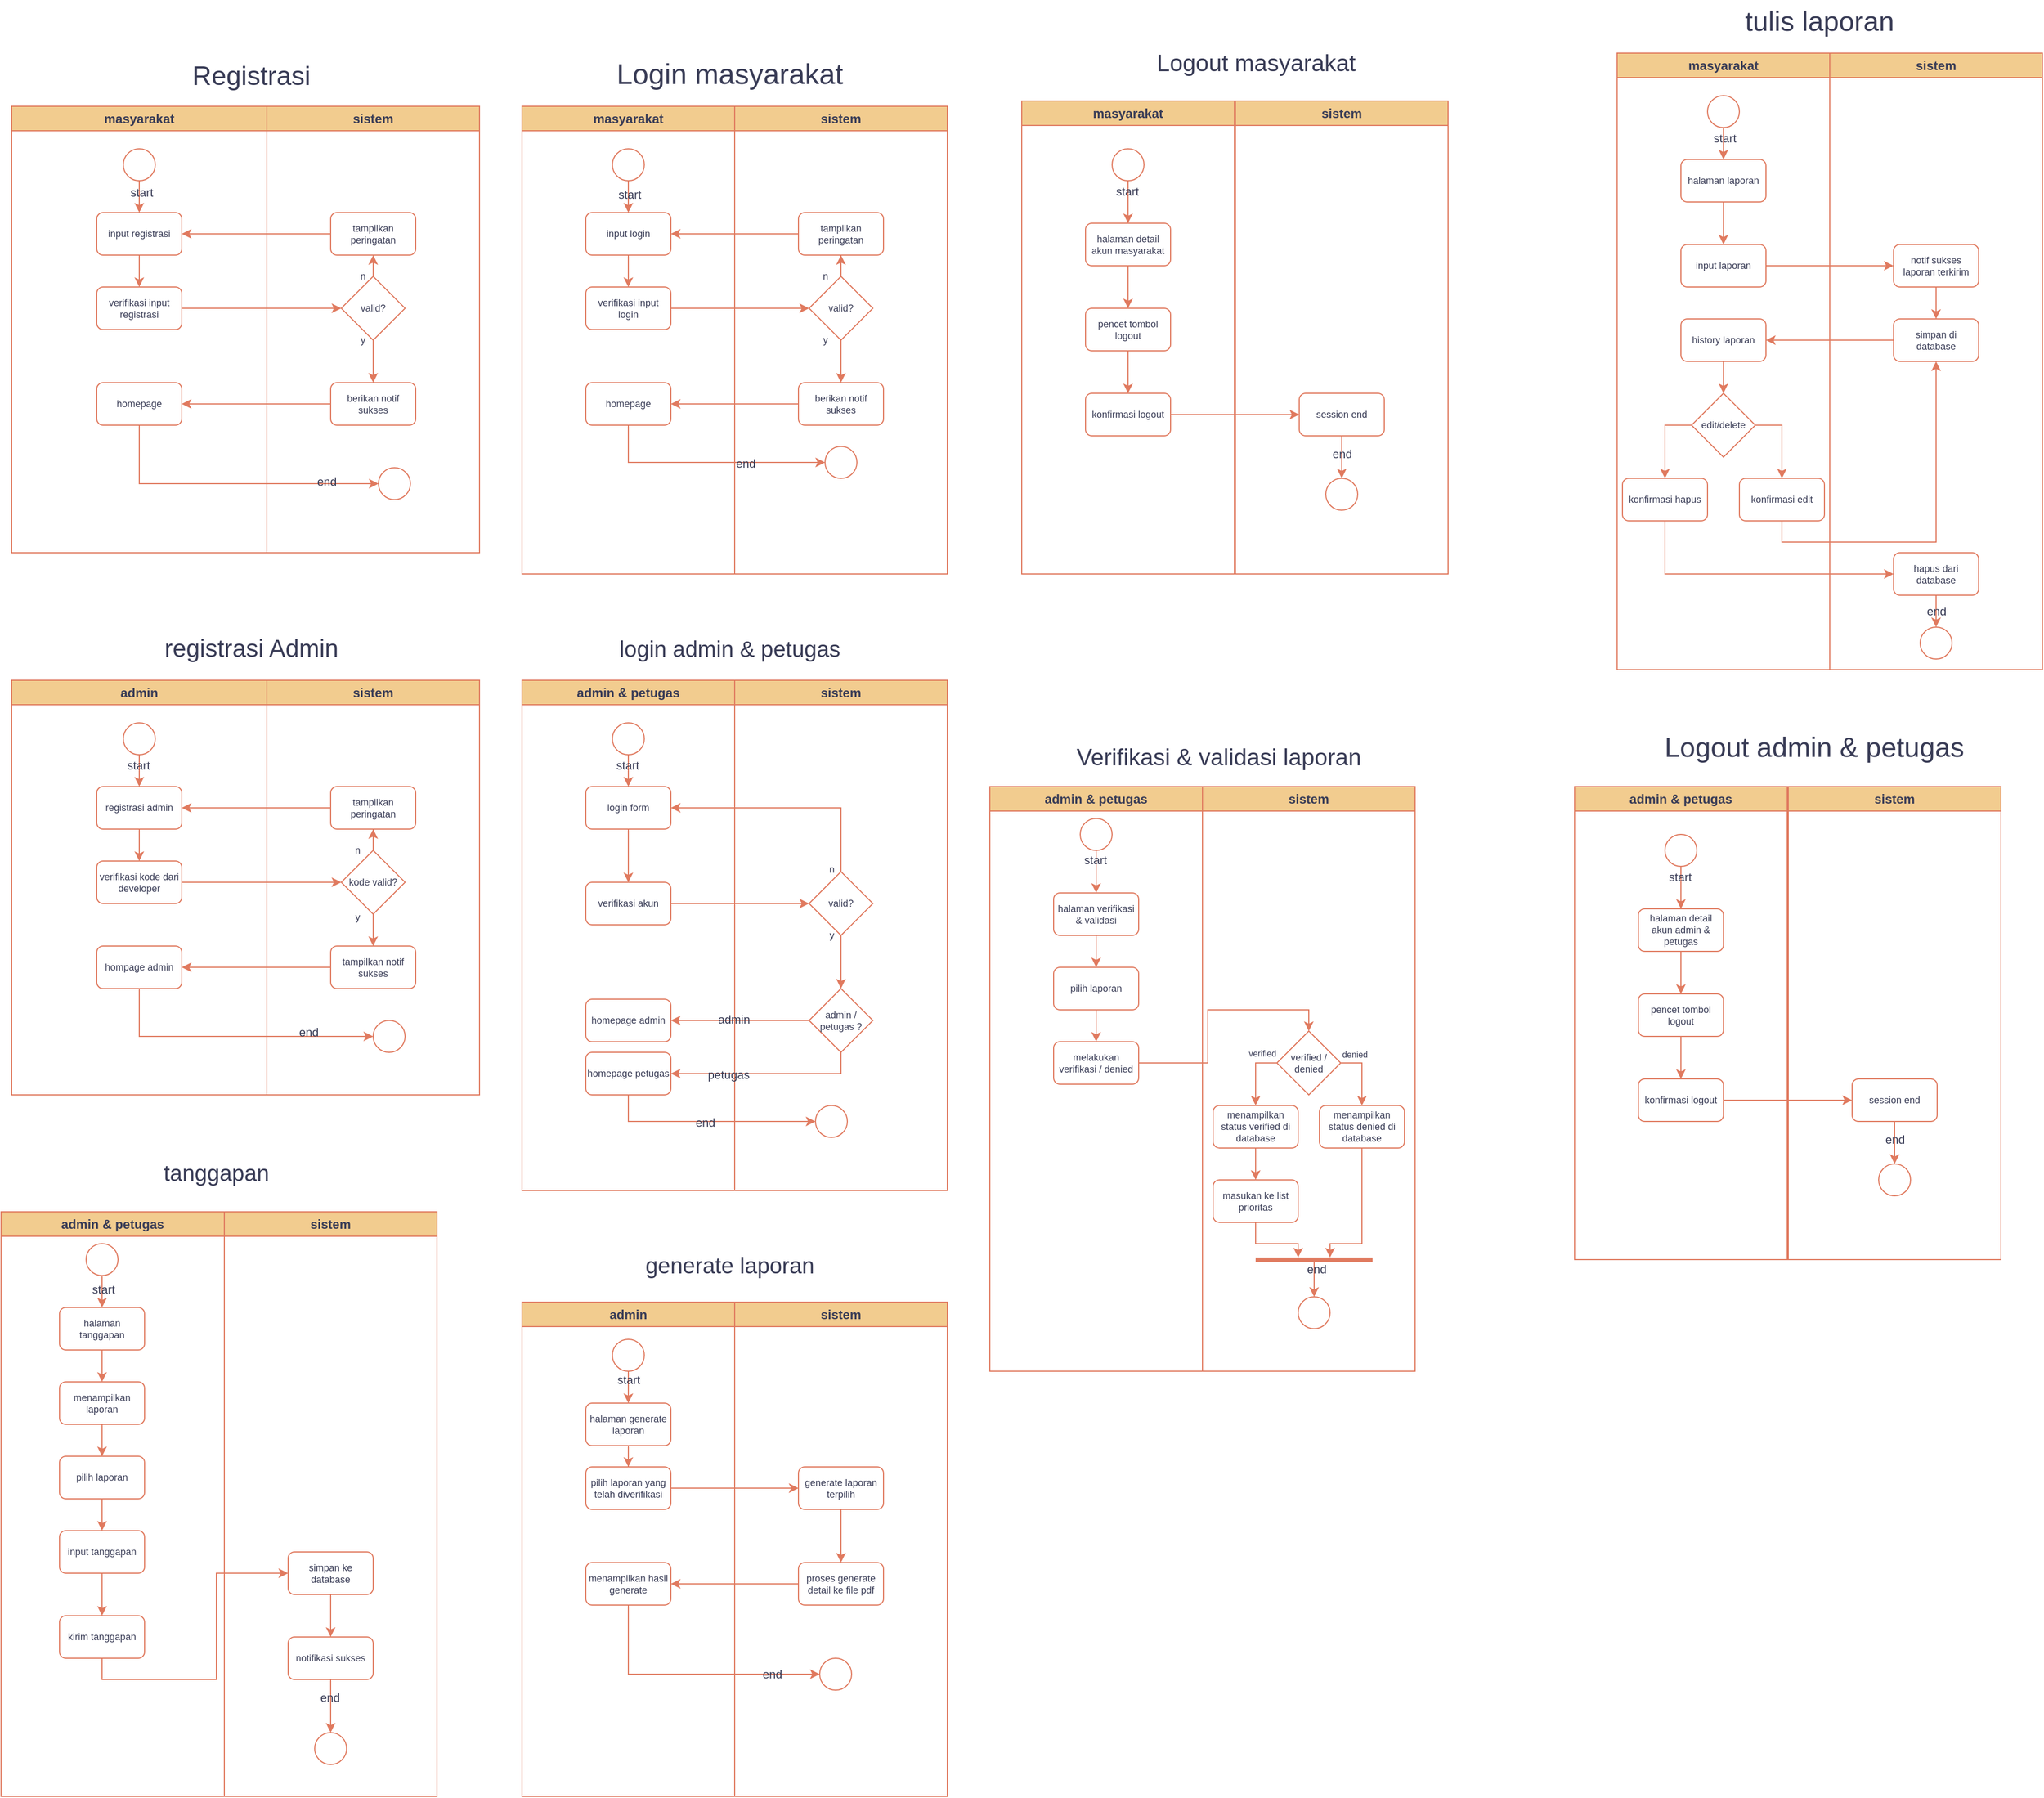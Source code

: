 <mxfile version="26.2.12">
  <diagram name="Page-1" id="beRLBzT_XKM5bKB51FGa">
    <mxGraphModel dx="380" dy="2556" grid="1" gridSize="10" guides="1" tooltips="1" connect="1" arrows="1" fold="1" page="1" pageScale="1" pageWidth="3300" pageHeight="2339" math="0" shadow="0">
      <root>
        <mxCell id="0" />
        <mxCell id="1" parent="0" />
        <mxCell id="wUUIS_Tj_zLuiTxnAHIf-45" style="edgeStyle=orthogonalEdgeStyle;rounded=0;orthogonalLoop=1;jettySize=auto;html=1;entryX=1;entryY=0.5;entryDx=0;entryDy=0;labelBackgroundColor=none;strokeColor=#E07A5F;fontColor=default;" parent="1" edge="1">
          <mxGeometry relative="1" as="geometry">
            <mxPoint x="321.25" y="358.75" as="sourcePoint" />
          </mxGeometry>
        </mxCell>
        <mxCell id="69j0QWAKF8QcVPXz4x1g-56" value="masyarakat" style="swimlane;whiteSpace=wrap;html=1;labelBackgroundColor=none;fillColor=#F2CC8F;strokeColor=#E07A5F;fontColor=#393C56;" parent="1" vertex="1">
          <mxGeometry x="80" y="80" width="240" height="420" as="geometry" />
        </mxCell>
        <mxCell id="69j0QWAKF8QcVPXz4x1g-65" style="edgeStyle=orthogonalEdgeStyle;rounded=0;orthogonalLoop=1;jettySize=auto;html=1;entryX=0.5;entryY=0;entryDx=0;entryDy=0;labelBackgroundColor=none;strokeColor=#E07A5F;fontColor=default;" parent="69j0QWAKF8QcVPXz4x1g-56" source="69j0QWAKF8QcVPXz4x1g-58" target="69j0QWAKF8QcVPXz4x1g-62" edge="1">
          <mxGeometry relative="1" as="geometry" />
        </mxCell>
        <mxCell id="69j0QWAKF8QcVPXz4x1g-58" value="input registrasi" style="rounded=1;whiteSpace=wrap;html=1;fillColor=none;fontSize=9;labelBackgroundColor=none;strokeColor=#E07A5F;fontColor=#393C56;" parent="69j0QWAKF8QcVPXz4x1g-56" vertex="1">
          <mxGeometry x="80" y="100" width="80" height="40" as="geometry" />
        </mxCell>
        <mxCell id="69j0QWAKF8QcVPXz4x1g-60" style="edgeStyle=orthogonalEdgeStyle;rounded=0;orthogonalLoop=1;jettySize=auto;html=1;entryX=0.5;entryY=0;entryDx=0;entryDy=0;labelBackgroundColor=none;strokeColor=#E07A5F;fontColor=default;" parent="69j0QWAKF8QcVPXz4x1g-56" source="69j0QWAKF8QcVPXz4x1g-59" target="69j0QWAKF8QcVPXz4x1g-58" edge="1">
          <mxGeometry relative="1" as="geometry" />
        </mxCell>
        <mxCell id="69j0QWAKF8QcVPXz4x1g-61" value="start" style="edgeLabel;html=1;align=center;verticalAlign=middle;resizable=0;points=[];labelBackgroundColor=none;fontColor=#393C56;" parent="69j0QWAKF8QcVPXz4x1g-60" vertex="1" connectable="0">
          <mxGeometry x="0.173" y="-2" relative="1" as="geometry">
            <mxPoint as="offset" />
          </mxGeometry>
        </mxCell>
        <mxCell id="69j0QWAKF8QcVPXz4x1g-59" value="" style="ellipse;whiteSpace=wrap;html=1;aspect=fixed;fillColor=none;labelBackgroundColor=none;strokeColor=#E07A5F;fontColor=#393C56;" parent="69j0QWAKF8QcVPXz4x1g-56" vertex="1">
          <mxGeometry x="105" y="40" width="30" height="30" as="geometry" />
        </mxCell>
        <mxCell id="69j0QWAKF8QcVPXz4x1g-62" value="verifikasi input registrasi" style="rounded=1;whiteSpace=wrap;html=1;fillColor=none;fontSize=9;labelBackgroundColor=none;strokeColor=#E07A5F;fontColor=#393C56;" parent="69j0QWAKF8QcVPXz4x1g-56" vertex="1">
          <mxGeometry x="80" y="170" width="80" height="40" as="geometry" />
        </mxCell>
        <mxCell id="69j0QWAKF8QcVPXz4x1g-96" value="homepage" style="rounded=1;whiteSpace=wrap;html=1;fillColor=none;fontSize=9;labelBackgroundColor=none;strokeColor=#E07A5F;fontColor=#393C56;" parent="69j0QWAKF8QcVPXz4x1g-56" vertex="1">
          <mxGeometry x="80" y="260" width="80" height="40" as="geometry" />
        </mxCell>
        <mxCell id="69j0QWAKF8QcVPXz4x1g-57" value="sistem" style="swimlane;whiteSpace=wrap;html=1;labelBackgroundColor=none;fillColor=#F2CC8F;strokeColor=#E07A5F;fontColor=#393C56;" parent="1" vertex="1">
          <mxGeometry x="320" y="80" width="200" height="420" as="geometry" />
        </mxCell>
        <mxCell id="69j0QWAKF8QcVPXz4x1g-74" style="edgeStyle=orthogonalEdgeStyle;rounded=0;orthogonalLoop=1;jettySize=auto;html=1;entryX=0.5;entryY=0;entryDx=0;entryDy=0;labelBackgroundColor=none;strokeColor=#E07A5F;fontColor=default;" parent="69j0QWAKF8QcVPXz4x1g-57" source="69j0QWAKF8QcVPXz4x1g-63" target="69j0QWAKF8QcVPXz4x1g-73" edge="1">
          <mxGeometry relative="1" as="geometry" />
        </mxCell>
        <mxCell id="69j0QWAKF8QcVPXz4x1g-63" value="valid?" style="rhombus;whiteSpace=wrap;html=1;fontSize=9;fillColor=none;labelBackgroundColor=none;strokeColor=#E07A5F;fontColor=#393C56;" parent="69j0QWAKF8QcVPXz4x1g-57" vertex="1">
          <mxGeometry x="70" y="160" width="60" height="60" as="geometry" />
        </mxCell>
        <mxCell id="69j0QWAKF8QcVPXz4x1g-68" value="y" style="text;html=1;align=center;verticalAlign=middle;resizable=0;points=[];autosize=1;strokeColor=none;fillColor=none;fontSize=9;labelBackgroundColor=none;fontColor=#393C56;" parent="69j0QWAKF8QcVPXz4x1g-57" vertex="1">
          <mxGeometry x="75" y="210" width="30" height="20" as="geometry" />
        </mxCell>
        <mxCell id="69j0QWAKF8QcVPXz4x1g-70" value="tampilkan peringatan" style="rounded=1;whiteSpace=wrap;html=1;fillColor=none;fontSize=9;labelBackgroundColor=none;strokeColor=#E07A5F;fontColor=#393C56;" parent="69j0QWAKF8QcVPXz4x1g-57" vertex="1">
          <mxGeometry x="60" y="100" width="80" height="40" as="geometry" />
        </mxCell>
        <mxCell id="69j0QWAKF8QcVPXz4x1g-67" value="n" style="text;html=1;align=center;verticalAlign=middle;resizable=0;points=[];autosize=1;strokeColor=none;fillColor=none;fontSize=9;labelBackgroundColor=none;fontColor=#393C56;" parent="69j0QWAKF8QcVPXz4x1g-57" vertex="1">
          <mxGeometry x="75" y="150" width="30" height="20" as="geometry" />
        </mxCell>
        <mxCell id="69j0QWAKF8QcVPXz4x1g-71" style="edgeStyle=orthogonalEdgeStyle;rounded=0;orthogonalLoop=1;jettySize=auto;html=1;entryX=0.499;entryY=1.006;entryDx=0;entryDy=0;entryPerimeter=0;labelBackgroundColor=none;strokeColor=#E07A5F;fontColor=default;" parent="69j0QWAKF8QcVPXz4x1g-57" source="69j0QWAKF8QcVPXz4x1g-63" target="69j0QWAKF8QcVPXz4x1g-70" edge="1">
          <mxGeometry relative="1" as="geometry" />
        </mxCell>
        <mxCell id="69j0QWAKF8QcVPXz4x1g-73" value="berikan notif sukses" style="rounded=1;whiteSpace=wrap;html=1;fillColor=none;fontSize=9;labelBackgroundColor=none;strokeColor=#E07A5F;fontColor=#393C56;" parent="69j0QWAKF8QcVPXz4x1g-57" vertex="1">
          <mxGeometry x="60" y="260" width="80" height="40" as="geometry" />
        </mxCell>
        <mxCell id="69j0QWAKF8QcVPXz4x1g-76" value="" style="ellipse;whiteSpace=wrap;html=1;aspect=fixed;fillColor=none;labelBackgroundColor=none;strokeColor=#E07A5F;fontColor=#393C56;" parent="69j0QWAKF8QcVPXz4x1g-57" vertex="1">
          <mxGeometry x="105" y="340" width="30" height="30" as="geometry" />
        </mxCell>
        <mxCell id="69j0QWAKF8QcVPXz4x1g-64" style="edgeStyle=orthogonalEdgeStyle;rounded=0;orthogonalLoop=1;jettySize=auto;html=1;entryX=0;entryY=0.5;entryDx=0;entryDy=0;labelBackgroundColor=none;strokeColor=#E07A5F;fontColor=default;" parent="1" source="69j0QWAKF8QcVPXz4x1g-62" target="69j0QWAKF8QcVPXz4x1g-63" edge="1">
          <mxGeometry relative="1" as="geometry" />
        </mxCell>
        <mxCell id="69j0QWAKF8QcVPXz4x1g-79" value="masyarakat" style="swimlane;whiteSpace=wrap;html=1;labelBackgroundColor=none;fillColor=#F2CC8F;strokeColor=#E07A5F;fontColor=#393C56;" parent="1" vertex="1">
          <mxGeometry x="560" y="80" width="200" height="440" as="geometry" />
        </mxCell>
        <mxCell id="69j0QWAKF8QcVPXz4x1g-84" style="edgeStyle=orthogonalEdgeStyle;rounded=0;orthogonalLoop=1;jettySize=auto;html=1;entryX=0.5;entryY=0;entryDx=0;entryDy=0;labelBackgroundColor=none;strokeColor=#E07A5F;fontColor=default;" parent="69j0QWAKF8QcVPXz4x1g-79" source="69j0QWAKF8QcVPXz4x1g-82" target="69j0QWAKF8QcVPXz4x1g-83" edge="1">
          <mxGeometry relative="1" as="geometry" />
        </mxCell>
        <mxCell id="69j0QWAKF8QcVPXz4x1g-85" value="start" style="edgeLabel;html=1;align=center;verticalAlign=middle;resizable=0;points=[];labelBackgroundColor=none;fontColor=#393C56;" parent="69j0QWAKF8QcVPXz4x1g-84" vertex="1" connectable="0">
          <mxGeometry x="0.326" y="1" relative="1" as="geometry">
            <mxPoint as="offset" />
          </mxGeometry>
        </mxCell>
        <mxCell id="69j0QWAKF8QcVPXz4x1g-82" value="" style="ellipse;whiteSpace=wrap;html=1;aspect=fixed;fillColor=none;labelBackgroundColor=none;strokeColor=#E07A5F;fontColor=#393C56;" parent="69j0QWAKF8QcVPXz4x1g-79" vertex="1">
          <mxGeometry x="85" y="40" width="30" height="30" as="geometry" />
        </mxCell>
        <mxCell id="69j0QWAKF8QcVPXz4x1g-87" style="edgeStyle=orthogonalEdgeStyle;rounded=0;orthogonalLoop=1;jettySize=auto;html=1;entryX=0.5;entryY=0;entryDx=0;entryDy=0;labelBackgroundColor=none;strokeColor=#E07A5F;fontColor=default;" parent="69j0QWAKF8QcVPXz4x1g-79" source="69j0QWAKF8QcVPXz4x1g-83" target="69j0QWAKF8QcVPXz4x1g-86" edge="1">
          <mxGeometry relative="1" as="geometry" />
        </mxCell>
        <mxCell id="69j0QWAKF8QcVPXz4x1g-83" value="input login" style="rounded=1;whiteSpace=wrap;html=1;fillColor=none;fontSize=9;labelBackgroundColor=none;strokeColor=#E07A5F;fontColor=#393C56;" parent="69j0QWAKF8QcVPXz4x1g-79" vertex="1">
          <mxGeometry x="60" y="100" width="80" height="40" as="geometry" />
        </mxCell>
        <mxCell id="69j0QWAKF8QcVPXz4x1g-86" value="verifikasi input login" style="rounded=1;whiteSpace=wrap;html=1;fillColor=none;fontSize=9;labelBackgroundColor=none;strokeColor=#E07A5F;fontColor=#393C56;" parent="69j0QWAKF8QcVPXz4x1g-79" vertex="1">
          <mxGeometry x="60" y="170" width="80" height="40" as="geometry" />
        </mxCell>
        <mxCell id="69j0QWAKF8QcVPXz4x1g-107" value="homepage" style="rounded=1;whiteSpace=wrap;html=1;fillColor=none;fontSize=9;labelBackgroundColor=none;strokeColor=#E07A5F;fontColor=#393C56;" parent="69j0QWAKF8QcVPXz4x1g-79" vertex="1">
          <mxGeometry x="60" y="260" width="80" height="40" as="geometry" />
        </mxCell>
        <mxCell id="69j0QWAKF8QcVPXz4x1g-80" value="sistem" style="swimlane;whiteSpace=wrap;html=1;labelBackgroundColor=none;fillColor=#F2CC8F;strokeColor=#E07A5F;fontColor=#393C56;" parent="1" vertex="1">
          <mxGeometry x="760" y="80" width="200" height="440" as="geometry" />
        </mxCell>
        <mxCell id="69j0QWAKF8QcVPXz4x1g-102" style="edgeStyle=orthogonalEdgeStyle;rounded=0;orthogonalLoop=1;jettySize=auto;html=1;entryX=0.5;entryY=0;entryDx=0;entryDy=0;labelBackgroundColor=none;strokeColor=#E07A5F;fontColor=default;" parent="69j0QWAKF8QcVPXz4x1g-80" source="69j0QWAKF8QcVPXz4x1g-90" target="69j0QWAKF8QcVPXz4x1g-95" edge="1">
          <mxGeometry relative="1" as="geometry" />
        </mxCell>
        <mxCell id="69j0QWAKF8QcVPXz4x1g-104" style="edgeStyle=orthogonalEdgeStyle;rounded=0;orthogonalLoop=1;jettySize=auto;html=1;entryX=0.5;entryY=1;entryDx=0;entryDy=0;labelBackgroundColor=none;strokeColor=#E07A5F;fontColor=default;" parent="69j0QWAKF8QcVPXz4x1g-80" source="69j0QWAKF8QcVPXz4x1g-90" target="69j0QWAKF8QcVPXz4x1g-103" edge="1">
          <mxGeometry relative="1" as="geometry" />
        </mxCell>
        <mxCell id="69j0QWAKF8QcVPXz4x1g-90" value="valid?" style="rhombus;whiteSpace=wrap;html=1;fontSize=9;fillColor=none;labelBackgroundColor=none;strokeColor=#E07A5F;fontColor=#393C56;" parent="69j0QWAKF8QcVPXz4x1g-80" vertex="1">
          <mxGeometry x="70" y="160" width="60" height="60" as="geometry" />
        </mxCell>
        <mxCell id="69j0QWAKF8QcVPXz4x1g-94" value="y" style="text;html=1;align=center;verticalAlign=middle;resizable=0;points=[];autosize=1;strokeColor=none;fillColor=none;fontSize=9;labelBackgroundColor=none;fontColor=#393C56;" parent="69j0QWAKF8QcVPXz4x1g-80" vertex="1">
          <mxGeometry x="70" y="210" width="30" height="20" as="geometry" />
        </mxCell>
        <mxCell id="69j0QWAKF8QcVPXz4x1g-95" value="berikan notif sukses" style="rounded=1;whiteSpace=wrap;html=1;fillColor=none;fontSize=9;labelBackgroundColor=none;strokeColor=#E07A5F;fontColor=#393C56;" parent="69j0QWAKF8QcVPXz4x1g-80" vertex="1">
          <mxGeometry x="60" y="260" width="80" height="40" as="geometry" />
        </mxCell>
        <mxCell id="69j0QWAKF8QcVPXz4x1g-103" value="tampilkan peringatan" style="rounded=1;whiteSpace=wrap;html=1;fillColor=none;fontSize=9;labelBackgroundColor=none;strokeColor=#E07A5F;fontColor=#393C56;" parent="69j0QWAKF8QcVPXz4x1g-80" vertex="1">
          <mxGeometry x="60" y="100" width="80" height="40" as="geometry" />
        </mxCell>
        <mxCell id="69j0QWAKF8QcVPXz4x1g-93" value="n" style="text;html=1;align=center;verticalAlign=middle;resizable=0;points=[];autosize=1;strokeColor=none;fillColor=none;fontSize=9;labelBackgroundColor=none;fontColor=#393C56;" parent="69j0QWAKF8QcVPXz4x1g-80" vertex="1">
          <mxGeometry x="70" y="150" width="30" height="20" as="geometry" />
        </mxCell>
        <mxCell id="69j0QWAKF8QcVPXz4x1g-122" style="edgeStyle=orthogonalEdgeStyle;rounded=0;orthogonalLoop=1;jettySize=auto;html=1;entryX=0.5;entryY=0;entryDx=0;entryDy=0;labelBackgroundColor=none;strokeColor=#E07A5F;fontColor=default;" parent="69j0QWAKF8QcVPXz4x1g-80" edge="1">
          <mxGeometry relative="1" as="geometry">
            <mxPoint x="100" y="370" as="sourcePoint" />
          </mxGeometry>
        </mxCell>
        <mxCell id="69j0QWAKF8QcVPXz4x1g-123" value="end" style="edgeLabel;html=1;align=center;verticalAlign=middle;resizable=0;points=[];labelBackgroundColor=none;fontColor=#393C56;" parent="69j0QWAKF8QcVPXz4x1g-122" vertex="1" connectable="0">
          <mxGeometry x="0.093" y="-3" relative="1" as="geometry">
            <mxPoint as="offset" />
          </mxGeometry>
        </mxCell>
        <mxCell id="aJu3d9wPnIT9AjCZwYTr-1" value="" style="ellipse;whiteSpace=wrap;html=1;aspect=fixed;fillColor=none;labelBackgroundColor=none;strokeColor=#E07A5F;fontColor=#393C56;" parent="69j0QWAKF8QcVPXz4x1g-80" vertex="1">
          <mxGeometry x="85" y="320" width="30" height="30" as="geometry" />
        </mxCell>
        <mxCell id="69j0QWAKF8QcVPXz4x1g-81" value="Registrasi" style="text;html=1;align=center;verticalAlign=middle;resizable=0;points=[];autosize=1;strokeColor=none;fillColor=none;fontSize=25;labelBackgroundColor=none;fontColor=#393C56;" parent="1" vertex="1">
          <mxGeometry x="240" y="30" width="130" height="40" as="geometry" />
        </mxCell>
        <mxCell id="69j0QWAKF8QcVPXz4x1g-91" style="edgeStyle=orthogonalEdgeStyle;rounded=0;orthogonalLoop=1;jettySize=auto;html=1;entryX=0;entryY=0.5;entryDx=0;entryDy=0;labelBackgroundColor=none;strokeColor=#E07A5F;fontColor=default;" parent="1" source="69j0QWAKF8QcVPXz4x1g-86" target="69j0QWAKF8QcVPXz4x1g-90" edge="1">
          <mxGeometry relative="1" as="geometry" />
        </mxCell>
        <mxCell id="69j0QWAKF8QcVPXz4x1g-97" style="edgeStyle=orthogonalEdgeStyle;rounded=0;orthogonalLoop=1;jettySize=auto;html=1;entryX=1;entryY=0.5;entryDx=0;entryDy=0;labelBackgroundColor=none;strokeColor=#E07A5F;fontColor=default;" parent="1" source="69j0QWAKF8QcVPXz4x1g-73" target="69j0QWAKF8QcVPXz4x1g-96" edge="1">
          <mxGeometry relative="1" as="geometry" />
        </mxCell>
        <mxCell id="69j0QWAKF8QcVPXz4x1g-105" style="edgeStyle=orthogonalEdgeStyle;rounded=0;orthogonalLoop=1;jettySize=auto;html=1;entryX=1;entryY=0.5;entryDx=0;entryDy=0;labelBackgroundColor=none;strokeColor=#E07A5F;fontColor=default;" parent="1" source="69j0QWAKF8QcVPXz4x1g-103" target="69j0QWAKF8QcVPXz4x1g-83" edge="1">
          <mxGeometry relative="1" as="geometry" />
        </mxCell>
        <mxCell id="69j0QWAKF8QcVPXz4x1g-106" style="edgeStyle=orthogonalEdgeStyle;rounded=0;orthogonalLoop=1;jettySize=auto;html=1;entryX=1;entryY=0.5;entryDx=0;entryDy=0;labelBackgroundColor=none;strokeColor=#E07A5F;fontColor=default;" parent="1" source="69j0QWAKF8QcVPXz4x1g-70" target="69j0QWAKF8QcVPXz4x1g-58" edge="1">
          <mxGeometry relative="1" as="geometry" />
        </mxCell>
        <mxCell id="69j0QWAKF8QcVPXz4x1g-108" style="edgeStyle=orthogonalEdgeStyle;rounded=0;orthogonalLoop=1;jettySize=auto;html=1;entryX=1;entryY=0.5;entryDx=0;entryDy=0;labelBackgroundColor=none;strokeColor=#E07A5F;fontColor=default;" parent="1" source="69j0QWAKF8QcVPXz4x1g-95" target="69j0QWAKF8QcVPXz4x1g-107" edge="1">
          <mxGeometry relative="1" as="geometry" />
        </mxCell>
        <mxCell id="69j0QWAKF8QcVPXz4x1g-112" value="Login masyarakat" style="text;html=1;align=center;verticalAlign=middle;resizable=0;points=[];autosize=1;strokeColor=none;fillColor=none;fontSize=27;labelBackgroundColor=none;fontColor=#393C56;" parent="1" vertex="1">
          <mxGeometry x="635" y="25" width="240" height="50" as="geometry" />
        </mxCell>
        <mxCell id="69j0QWAKF8QcVPXz4x1g-113" value="masyarakat" style="swimlane;whiteSpace=wrap;html=1;labelBackgroundColor=none;fillColor=#F2CC8F;strokeColor=#E07A5F;fontColor=#393C56;" parent="1" vertex="1">
          <mxGeometry x="1590" y="30" width="200" height="580" as="geometry" />
        </mxCell>
        <mxCell id="69j0QWAKF8QcVPXz4x1g-126" style="edgeStyle=orthogonalEdgeStyle;rounded=0;orthogonalLoop=1;jettySize=auto;html=1;entryX=0.5;entryY=0;entryDx=0;entryDy=0;labelBackgroundColor=none;strokeColor=#E07A5F;fontColor=default;" parent="69j0QWAKF8QcVPXz4x1g-113" source="69j0QWAKF8QcVPXz4x1g-124" target="69j0QWAKF8QcVPXz4x1g-125" edge="1">
          <mxGeometry relative="1" as="geometry" />
        </mxCell>
        <mxCell id="69j0QWAKF8QcVPXz4x1g-127" value="start" style="edgeLabel;html=1;align=center;verticalAlign=middle;resizable=0;points=[];labelBackgroundColor=none;fontColor=#393C56;" parent="69j0QWAKF8QcVPXz4x1g-126" vertex="1" connectable="0">
          <mxGeometry x="-0.605" y="1" relative="1" as="geometry">
            <mxPoint as="offset" />
          </mxGeometry>
        </mxCell>
        <mxCell id="69j0QWAKF8QcVPXz4x1g-124" value="" style="ellipse;whiteSpace=wrap;html=1;aspect=fixed;fillColor=none;labelBackgroundColor=none;strokeColor=#E07A5F;fontColor=#393C56;" parent="69j0QWAKF8QcVPXz4x1g-113" vertex="1">
          <mxGeometry x="85" y="40" width="30" height="30" as="geometry" />
        </mxCell>
        <mxCell id="69j0QWAKF8QcVPXz4x1g-129" style="edgeStyle=orthogonalEdgeStyle;rounded=0;orthogonalLoop=1;jettySize=auto;html=1;entryX=0.5;entryY=0;entryDx=0;entryDy=0;labelBackgroundColor=none;strokeColor=#E07A5F;fontColor=default;" parent="69j0QWAKF8QcVPXz4x1g-113" source="69j0QWAKF8QcVPXz4x1g-125" target="69j0QWAKF8QcVPXz4x1g-128" edge="1">
          <mxGeometry relative="1" as="geometry" />
        </mxCell>
        <mxCell id="69j0QWAKF8QcVPXz4x1g-125" value="halaman laporan" style="rounded=1;whiteSpace=wrap;html=1;fillColor=none;fontSize=9;labelBackgroundColor=none;strokeColor=#E07A5F;fontColor=#393C56;" parent="69j0QWAKF8QcVPXz4x1g-113" vertex="1">
          <mxGeometry x="60" y="100" width="80" height="40" as="geometry" />
        </mxCell>
        <mxCell id="69j0QWAKF8QcVPXz4x1g-128" value="input laporan" style="rounded=1;whiteSpace=wrap;html=1;fillColor=none;fontSize=9;labelBackgroundColor=none;strokeColor=#E07A5F;fontColor=#393C56;" parent="69j0QWAKF8QcVPXz4x1g-113" vertex="1">
          <mxGeometry x="60" y="180" width="80" height="40" as="geometry" />
        </mxCell>
        <mxCell id="69j0QWAKF8QcVPXz4x1g-243" style="edgeStyle=orthogonalEdgeStyle;rounded=0;orthogonalLoop=1;jettySize=auto;html=1;entryX=0.5;entryY=0;entryDx=0;entryDy=0;labelBackgroundColor=none;strokeColor=#E07A5F;fontColor=default;" parent="69j0QWAKF8QcVPXz4x1g-113" edge="1">
          <mxGeometry relative="1" as="geometry">
            <mxPoint x="45" y="425" as="sourcePoint" />
          </mxGeometry>
        </mxCell>
        <mxCell id="69j0QWAKF8QcVPXz4x1g-250" style="edgeStyle=orthogonalEdgeStyle;rounded=0;orthogonalLoop=1;jettySize=auto;html=1;entryX=0.5;entryY=0;entryDx=0;entryDy=0;labelBackgroundColor=none;strokeColor=#E07A5F;fontColor=default;" parent="69j0QWAKF8QcVPXz4x1g-113" source="69j0QWAKF8QcVPXz4x1g-246" target="69j0QWAKF8QcVPXz4x1g-249" edge="1">
          <mxGeometry relative="1" as="geometry" />
        </mxCell>
        <mxCell id="69j0QWAKF8QcVPXz4x1g-246" value="history laporan" style="rounded=1;whiteSpace=wrap;html=1;fillColor=none;fontSize=9;labelBackgroundColor=none;strokeColor=#E07A5F;fontColor=#393C56;" parent="69j0QWAKF8QcVPXz4x1g-113" vertex="1">
          <mxGeometry x="60" y="250" width="80" height="40" as="geometry" />
        </mxCell>
        <mxCell id="69j0QWAKF8QcVPXz4x1g-263" style="edgeStyle=orthogonalEdgeStyle;rounded=0;orthogonalLoop=1;jettySize=auto;html=1;entryX=0.5;entryY=0;entryDx=0;entryDy=0;labelBackgroundColor=none;strokeColor=#E07A5F;fontColor=default;" parent="69j0QWAKF8QcVPXz4x1g-113" source="69j0QWAKF8QcVPXz4x1g-249" target="69j0QWAKF8QcVPXz4x1g-262" edge="1">
          <mxGeometry relative="1" as="geometry">
            <Array as="points">
              <mxPoint x="45" y="350" />
            </Array>
          </mxGeometry>
        </mxCell>
        <mxCell id="69j0QWAKF8QcVPXz4x1g-265" style="edgeStyle=orthogonalEdgeStyle;rounded=0;orthogonalLoop=1;jettySize=auto;html=1;exitX=1;exitY=0.5;exitDx=0;exitDy=0;entryX=0.5;entryY=0;entryDx=0;entryDy=0;labelBackgroundColor=none;strokeColor=#E07A5F;fontColor=default;" parent="69j0QWAKF8QcVPXz4x1g-113" source="69j0QWAKF8QcVPXz4x1g-249" target="69j0QWAKF8QcVPXz4x1g-264" edge="1">
          <mxGeometry relative="1" as="geometry" />
        </mxCell>
        <mxCell id="69j0QWAKF8QcVPXz4x1g-249" value="edit/delete" style="rhombus;whiteSpace=wrap;html=1;fontSize=9;fillColor=none;labelBackgroundColor=none;strokeColor=#E07A5F;fontColor=#393C56;" parent="69j0QWAKF8QcVPXz4x1g-113" vertex="1">
          <mxGeometry x="70" y="320" width="60" height="60" as="geometry" />
        </mxCell>
        <mxCell id="69j0QWAKF8QcVPXz4x1g-262" value="konfirmasi hapus" style="rounded=1;whiteSpace=wrap;html=1;fillColor=none;fontSize=9;labelBackgroundColor=none;strokeColor=#E07A5F;fontColor=#393C56;" parent="69j0QWAKF8QcVPXz4x1g-113" vertex="1">
          <mxGeometry x="5" y="400" width="80" height="40" as="geometry" />
        </mxCell>
        <mxCell id="69j0QWAKF8QcVPXz4x1g-264" value="konfirmasi edit" style="rounded=1;whiteSpace=wrap;html=1;fillColor=none;fontSize=9;labelBackgroundColor=none;strokeColor=#E07A5F;fontColor=#393C56;" parent="69j0QWAKF8QcVPXz4x1g-113" vertex="1">
          <mxGeometry x="115" y="400" width="80" height="40" as="geometry" />
        </mxCell>
        <mxCell id="69j0QWAKF8QcVPXz4x1g-115" value="sistem" style="swimlane;whiteSpace=wrap;html=1;labelBackgroundColor=none;fillColor=#F2CC8F;strokeColor=#E07A5F;fontColor=#393C56;" parent="1" vertex="1">
          <mxGeometry x="1790" y="30" width="200" height="580" as="geometry" />
        </mxCell>
        <mxCell id="69j0QWAKF8QcVPXz4x1g-148" value="simpan di database" style="rounded=1;whiteSpace=wrap;html=1;fillColor=none;fontSize=9;labelBackgroundColor=none;strokeColor=#E07A5F;fontColor=#393C56;" parent="69j0QWAKF8QcVPXz4x1g-115" vertex="1">
          <mxGeometry x="60" y="250" width="80" height="40" as="geometry" />
        </mxCell>
        <mxCell id="69j0QWAKF8QcVPXz4x1g-174" style="edgeStyle=orthogonalEdgeStyle;rounded=0;orthogonalLoop=1;jettySize=auto;html=1;entryX=0.5;entryY=0;entryDx=0;entryDy=0;labelBackgroundColor=none;strokeColor=#E07A5F;fontColor=default;" parent="69j0QWAKF8QcVPXz4x1g-115" source="69j0QWAKF8QcVPXz4x1g-172" target="69j0QWAKF8QcVPXz4x1g-148" edge="1">
          <mxGeometry relative="1" as="geometry" />
        </mxCell>
        <mxCell id="69j0QWAKF8QcVPXz4x1g-172" value="notif sukses laporan terkirim" style="rounded=1;whiteSpace=wrap;html=1;fillColor=none;fontSize=9;labelBackgroundColor=none;strokeColor=#E07A5F;fontColor=#393C56;" parent="69j0QWAKF8QcVPXz4x1g-115" vertex="1">
          <mxGeometry x="60" y="180" width="80" height="40" as="geometry" />
        </mxCell>
        <mxCell id="69j0QWAKF8QcVPXz4x1g-276" style="edgeStyle=orthogonalEdgeStyle;rounded=0;orthogonalLoop=1;jettySize=auto;html=1;entryX=0.5;entryY=0;entryDx=0;entryDy=0;labelBackgroundColor=none;strokeColor=#E07A5F;fontColor=default;" parent="69j0QWAKF8QcVPXz4x1g-115" source="69j0QWAKF8QcVPXz4x1g-273" target="69j0QWAKF8QcVPXz4x1g-275" edge="1">
          <mxGeometry relative="1" as="geometry" />
        </mxCell>
        <mxCell id="69j0QWAKF8QcVPXz4x1g-277" value="end" style="edgeLabel;html=1;align=center;verticalAlign=middle;resizable=0;points=[];labelBackgroundColor=none;fontColor=#393C56;" parent="69j0QWAKF8QcVPXz4x1g-276" vertex="1" connectable="0">
          <mxGeometry x="0.384" relative="1" as="geometry">
            <mxPoint as="offset" />
          </mxGeometry>
        </mxCell>
        <mxCell id="69j0QWAKF8QcVPXz4x1g-273" value="hapus dari database" style="rounded=1;whiteSpace=wrap;html=1;fillColor=none;fontSize=9;labelBackgroundColor=none;strokeColor=#E07A5F;fontColor=#393C56;" parent="69j0QWAKF8QcVPXz4x1g-115" vertex="1">
          <mxGeometry x="60" y="470" width="80" height="40" as="geometry" />
        </mxCell>
        <mxCell id="69j0QWAKF8QcVPXz4x1g-275" value="" style="ellipse;whiteSpace=wrap;html=1;aspect=fixed;fillColor=none;labelBackgroundColor=none;strokeColor=#E07A5F;fontColor=#393C56;" parent="69j0QWAKF8QcVPXz4x1g-115" vertex="1">
          <mxGeometry x="85" y="540" width="30" height="30" as="geometry" />
        </mxCell>
        <mxCell id="69j0QWAKF8QcVPXz4x1g-168" value="tulis laporan" style="text;html=1;align=center;verticalAlign=middle;resizable=0;points=[];autosize=1;strokeColor=none;fillColor=none;fontSize=26;labelBackgroundColor=none;fontColor=#393C56;" parent="1" vertex="1">
          <mxGeometry x="1700" y="-20" width="160" height="40" as="geometry" />
        </mxCell>
        <mxCell id="69j0QWAKF8QcVPXz4x1g-169" value="admin" style="swimlane;whiteSpace=wrap;html=1;labelBackgroundColor=none;fillColor=#F2CC8F;strokeColor=#E07A5F;fontColor=#393C56;" parent="1" vertex="1">
          <mxGeometry x="80" y="620" width="240" height="390" as="geometry" />
        </mxCell>
        <mxCell id="69j0QWAKF8QcVPXz4x1g-180" style="edgeStyle=orthogonalEdgeStyle;rounded=0;orthogonalLoop=1;jettySize=auto;html=1;entryX=0.5;entryY=0;entryDx=0;entryDy=0;labelBackgroundColor=none;strokeColor=#E07A5F;fontColor=default;" parent="69j0QWAKF8QcVPXz4x1g-169" source="69j0QWAKF8QcVPXz4x1g-178" target="69j0QWAKF8QcVPXz4x1g-179" edge="1">
          <mxGeometry relative="1" as="geometry" />
        </mxCell>
        <mxCell id="69j0QWAKF8QcVPXz4x1g-202" value="start" style="edgeLabel;html=1;align=center;verticalAlign=middle;resizable=0;points=[];labelBackgroundColor=none;fontColor=#393C56;" parent="69j0QWAKF8QcVPXz4x1g-180" vertex="1" connectable="0">
          <mxGeometry x="-0.601" y="-1" relative="1" as="geometry">
            <mxPoint as="offset" />
          </mxGeometry>
        </mxCell>
        <mxCell id="69j0QWAKF8QcVPXz4x1g-178" value="" style="ellipse;whiteSpace=wrap;html=1;aspect=fixed;fillColor=none;labelBackgroundColor=none;strokeColor=#E07A5F;fontColor=#393C56;" parent="69j0QWAKF8QcVPXz4x1g-169" vertex="1">
          <mxGeometry x="105" y="40" width="30" height="30" as="geometry" />
        </mxCell>
        <mxCell id="69j0QWAKF8QcVPXz4x1g-182" style="edgeStyle=orthogonalEdgeStyle;rounded=0;orthogonalLoop=1;jettySize=auto;html=1;entryX=0.5;entryY=0;entryDx=0;entryDy=0;labelBackgroundColor=none;strokeColor=#E07A5F;fontColor=default;" parent="69j0QWAKF8QcVPXz4x1g-169" source="69j0QWAKF8QcVPXz4x1g-179" target="69j0QWAKF8QcVPXz4x1g-181" edge="1">
          <mxGeometry relative="1" as="geometry" />
        </mxCell>
        <mxCell id="69j0QWAKF8QcVPXz4x1g-179" value="registrasi admin" style="rounded=1;whiteSpace=wrap;html=1;fillColor=none;fontSize=9;labelBackgroundColor=none;strokeColor=#E07A5F;fontColor=#393C56;" parent="69j0QWAKF8QcVPXz4x1g-169" vertex="1">
          <mxGeometry x="80" y="100" width="80" height="40" as="geometry" />
        </mxCell>
        <mxCell id="69j0QWAKF8QcVPXz4x1g-181" value="verifikasi kode dari developer" style="rounded=1;whiteSpace=wrap;html=1;fillColor=none;fontSize=9;labelBackgroundColor=none;strokeColor=#E07A5F;fontColor=#393C56;" parent="69j0QWAKF8QcVPXz4x1g-169" vertex="1">
          <mxGeometry x="80" y="170" width="80" height="40" as="geometry" />
        </mxCell>
        <mxCell id="69j0QWAKF8QcVPXz4x1g-194" value="hompage admin" style="rounded=1;whiteSpace=wrap;html=1;fillColor=none;fontSize=9;labelBackgroundColor=none;strokeColor=#E07A5F;fontColor=#393C56;" parent="69j0QWAKF8QcVPXz4x1g-169" vertex="1">
          <mxGeometry x="80" y="250" width="80" height="40" as="geometry" />
        </mxCell>
        <mxCell id="69j0QWAKF8QcVPXz4x1g-171" value="sistem" style="swimlane;whiteSpace=wrap;html=1;labelBackgroundColor=none;fillColor=#F2CC8F;strokeColor=#E07A5F;fontColor=#393C56;" parent="1" vertex="1">
          <mxGeometry x="320" y="620" width="200" height="390" as="geometry" />
        </mxCell>
        <mxCell id="69j0QWAKF8QcVPXz4x1g-189" style="edgeStyle=orthogonalEdgeStyle;rounded=0;orthogonalLoop=1;jettySize=auto;html=1;entryX=0.5;entryY=1;entryDx=0;entryDy=0;labelBackgroundColor=none;strokeColor=#E07A5F;fontColor=default;" parent="69j0QWAKF8QcVPXz4x1g-171" source="69j0QWAKF8QcVPXz4x1g-185" target="69j0QWAKF8QcVPXz4x1g-188" edge="1">
          <mxGeometry relative="1" as="geometry" />
        </mxCell>
        <mxCell id="69j0QWAKF8QcVPXz4x1g-192" style="edgeStyle=orthogonalEdgeStyle;rounded=0;orthogonalLoop=1;jettySize=auto;html=1;entryX=0.5;entryY=0;entryDx=0;entryDy=0;labelBackgroundColor=none;strokeColor=#E07A5F;fontColor=default;" parent="69j0QWAKF8QcVPXz4x1g-171" source="69j0QWAKF8QcVPXz4x1g-185" target="69j0QWAKF8QcVPXz4x1g-190" edge="1">
          <mxGeometry relative="1" as="geometry" />
        </mxCell>
        <mxCell id="69j0QWAKF8QcVPXz4x1g-185" value="kode valid?" style="rhombus;whiteSpace=wrap;html=1;fontSize=9;fillColor=none;labelBackgroundColor=none;strokeColor=#E07A5F;fontColor=#393C56;" parent="69j0QWAKF8QcVPXz4x1g-171" vertex="1">
          <mxGeometry x="70" y="160" width="60" height="60" as="geometry" />
        </mxCell>
        <mxCell id="69j0QWAKF8QcVPXz4x1g-187" value="n" style="text;html=1;align=center;verticalAlign=middle;resizable=0;points=[];autosize=1;strokeColor=none;fillColor=none;fontSize=9;labelBackgroundColor=none;fontColor=#393C56;" parent="69j0QWAKF8QcVPXz4x1g-171" vertex="1">
          <mxGeometry x="70" y="150" width="30" height="20" as="geometry" />
        </mxCell>
        <mxCell id="69j0QWAKF8QcVPXz4x1g-188" value="tampilkan peringatan" style="rounded=1;whiteSpace=wrap;html=1;fillColor=none;fontSize=9;labelBackgroundColor=none;strokeColor=#E07A5F;fontColor=#393C56;" parent="69j0QWAKF8QcVPXz4x1g-171" vertex="1">
          <mxGeometry x="60" y="100" width="80" height="40" as="geometry" />
        </mxCell>
        <mxCell id="69j0QWAKF8QcVPXz4x1g-190" value="tampilkan notif sukses" style="rounded=1;whiteSpace=wrap;html=1;fillColor=none;fontSize=9;labelBackgroundColor=none;strokeColor=#E07A5F;fontColor=#393C56;" parent="69j0QWAKF8QcVPXz4x1g-171" vertex="1">
          <mxGeometry x="60" y="250" width="80" height="40" as="geometry" />
        </mxCell>
        <mxCell id="69j0QWAKF8QcVPXz4x1g-193" value="y" style="text;html=1;align=center;verticalAlign=middle;resizable=0;points=[];autosize=1;strokeColor=none;fillColor=none;fontSize=9;labelBackgroundColor=none;fontColor=#393C56;" parent="69j0QWAKF8QcVPXz4x1g-171" vertex="1">
          <mxGeometry x="70" y="213" width="30" height="20" as="geometry" />
        </mxCell>
        <mxCell id="69j0QWAKF8QcVPXz4x1g-197" value="" style="ellipse;whiteSpace=wrap;html=1;aspect=fixed;fillColor=none;labelBackgroundColor=none;strokeColor=#E07A5F;fontColor=#393C56;" parent="69j0QWAKF8QcVPXz4x1g-171" vertex="1">
          <mxGeometry x="100" y="320" width="30" height="30" as="geometry" />
        </mxCell>
        <mxCell id="69j0QWAKF8QcVPXz4x1g-173" style="edgeStyle=orthogonalEdgeStyle;rounded=0;orthogonalLoop=1;jettySize=auto;html=1;entryX=0;entryY=0.5;entryDx=0;entryDy=0;labelBackgroundColor=none;strokeColor=#E07A5F;fontColor=default;" parent="1" source="69j0QWAKF8QcVPXz4x1g-128" target="69j0QWAKF8QcVPXz4x1g-172" edge="1">
          <mxGeometry relative="1" as="geometry" />
        </mxCell>
        <mxCell id="69j0QWAKF8QcVPXz4x1g-186" style="edgeStyle=orthogonalEdgeStyle;rounded=0;orthogonalLoop=1;jettySize=auto;html=1;entryX=0;entryY=0.5;entryDx=0;entryDy=0;labelBackgroundColor=none;strokeColor=#E07A5F;fontColor=default;" parent="1" source="69j0QWAKF8QcVPXz4x1g-181" target="69j0QWAKF8QcVPXz4x1g-185" edge="1">
          <mxGeometry relative="1" as="geometry" />
        </mxCell>
        <mxCell id="69j0QWAKF8QcVPXz4x1g-191" style="edgeStyle=orthogonalEdgeStyle;rounded=0;orthogonalLoop=1;jettySize=auto;html=1;entryX=1;entryY=0.5;entryDx=0;entryDy=0;labelBackgroundColor=none;strokeColor=#E07A5F;fontColor=default;" parent="1" source="69j0QWAKF8QcVPXz4x1g-188" target="69j0QWAKF8QcVPXz4x1g-179" edge="1">
          <mxGeometry relative="1" as="geometry" />
        </mxCell>
        <mxCell id="69j0QWAKF8QcVPXz4x1g-195" style="edgeStyle=orthogonalEdgeStyle;rounded=0;orthogonalLoop=1;jettySize=auto;html=1;entryX=1;entryY=0.5;entryDx=0;entryDy=0;labelBackgroundColor=none;strokeColor=#E07A5F;fontColor=default;" parent="1" source="69j0QWAKF8QcVPXz4x1g-190" target="69j0QWAKF8QcVPXz4x1g-194" edge="1">
          <mxGeometry relative="1" as="geometry" />
        </mxCell>
        <mxCell id="69j0QWAKF8QcVPXz4x1g-203" value="admin &amp;amp; petugas" style="swimlane;whiteSpace=wrap;html=1;labelBackgroundColor=none;fillColor=#F2CC8F;strokeColor=#E07A5F;fontColor=#393C56;" parent="1" vertex="1">
          <mxGeometry x="560" y="620" width="200" height="480" as="geometry">
            <mxRectangle x="560" y="560" width="140" height="30" as="alternateBounds" />
          </mxGeometry>
        </mxCell>
        <mxCell id="69j0QWAKF8QcVPXz4x1g-207" style="edgeStyle=orthogonalEdgeStyle;rounded=0;orthogonalLoop=1;jettySize=auto;html=1;entryX=0.5;entryY=0;entryDx=0;entryDy=0;labelBackgroundColor=none;strokeColor=#E07A5F;fontColor=default;" parent="69j0QWAKF8QcVPXz4x1g-203" source="69j0QWAKF8QcVPXz4x1g-205" target="69j0QWAKF8QcVPXz4x1g-206" edge="1">
          <mxGeometry relative="1" as="geometry" />
        </mxCell>
        <mxCell id="69j0QWAKF8QcVPXz4x1g-231" value="start" style="edgeLabel;html=1;align=center;verticalAlign=middle;resizable=0;points=[];labelBackgroundColor=none;fontColor=#393C56;" parent="69j0QWAKF8QcVPXz4x1g-207" vertex="1" connectable="0">
          <mxGeometry x="-0.605" y="-1" relative="1" as="geometry">
            <mxPoint as="offset" />
          </mxGeometry>
        </mxCell>
        <mxCell id="69j0QWAKF8QcVPXz4x1g-205" value="" style="ellipse;whiteSpace=wrap;html=1;aspect=fixed;fillColor=none;labelBackgroundColor=none;strokeColor=#E07A5F;fontColor=#393C56;" parent="69j0QWAKF8QcVPXz4x1g-203" vertex="1">
          <mxGeometry x="85" y="40" width="30" height="30" as="geometry" />
        </mxCell>
        <mxCell id="69j0QWAKF8QcVPXz4x1g-209" style="edgeStyle=orthogonalEdgeStyle;rounded=0;orthogonalLoop=1;jettySize=auto;html=1;entryX=0.5;entryY=0;entryDx=0;entryDy=0;labelBackgroundColor=none;strokeColor=#E07A5F;fontColor=default;" parent="69j0QWAKF8QcVPXz4x1g-203" source="69j0QWAKF8QcVPXz4x1g-206" edge="1">
          <mxGeometry relative="1" as="geometry">
            <mxPoint x="100" y="190" as="targetPoint" />
          </mxGeometry>
        </mxCell>
        <mxCell id="69j0QWAKF8QcVPXz4x1g-206" value="login form" style="rounded=1;whiteSpace=wrap;html=1;fillColor=none;fontSize=9;labelBackgroundColor=none;strokeColor=#E07A5F;fontColor=#393C56;" parent="69j0QWAKF8QcVPXz4x1g-203" vertex="1">
          <mxGeometry x="60" y="100" width="80" height="40" as="geometry" />
        </mxCell>
        <mxCell id="o2YAzWJ3lj2HodWEvqVr-1" value="verifikasi akun" style="rounded=1;whiteSpace=wrap;html=1;fillColor=none;fontSize=9;labelBackgroundColor=none;strokeColor=#E07A5F;fontColor=#393C56;" parent="69j0QWAKF8QcVPXz4x1g-203" vertex="1">
          <mxGeometry x="60" y="190" width="80" height="40" as="geometry" />
        </mxCell>
        <mxCell id="o2YAzWJ3lj2HodWEvqVr-11" value="homepage admin" style="rounded=1;whiteSpace=wrap;html=1;fillColor=none;fontSize=9;labelBackgroundColor=none;strokeColor=#E07A5F;fontColor=#393C56;" parent="69j0QWAKF8QcVPXz4x1g-203" vertex="1">
          <mxGeometry x="60" y="300" width="80" height="40" as="geometry" />
        </mxCell>
        <mxCell id="o2YAzWJ3lj2HodWEvqVr-13" value="homepage petugas" style="rounded=1;whiteSpace=wrap;html=1;fillColor=none;fontSize=9;labelBackgroundColor=none;strokeColor=#E07A5F;fontColor=#393C56;" parent="69j0QWAKF8QcVPXz4x1g-203" vertex="1">
          <mxGeometry x="60" y="350" width="80" height="40" as="geometry" />
        </mxCell>
        <mxCell id="69j0QWAKF8QcVPXz4x1g-204" value="sistem" style="swimlane;whiteSpace=wrap;html=1;labelBackgroundColor=none;fillColor=#F2CC8F;strokeColor=#E07A5F;fontColor=#393C56;" parent="1" vertex="1">
          <mxGeometry x="760" y="620" width="200" height="480" as="geometry" />
        </mxCell>
        <mxCell id="69j0QWAKF8QcVPXz4x1g-214" style="edgeStyle=orthogonalEdgeStyle;rounded=0;orthogonalLoop=1;jettySize=auto;html=1;entryX=0.5;entryY=1;entryDx=0;entryDy=0;labelBackgroundColor=none;strokeColor=#E07A5F;fontColor=default;" parent="69j0QWAKF8QcVPXz4x1g-204" edge="1">
          <mxGeometry relative="1" as="geometry">
            <mxPoint x="100" y="140" as="targetPoint" />
          </mxGeometry>
        </mxCell>
        <mxCell id="69j0QWAKF8QcVPXz4x1g-220" style="edgeStyle=orthogonalEdgeStyle;rounded=0;orthogonalLoop=1;jettySize=auto;html=1;entryX=0.5;entryY=0;entryDx=0;entryDy=0;labelBackgroundColor=none;strokeColor=#E07A5F;fontColor=default;" parent="69j0QWAKF8QcVPXz4x1g-204" edge="1">
          <mxGeometry relative="1" as="geometry">
            <mxPoint x="100" y="240" as="sourcePoint" />
          </mxGeometry>
        </mxCell>
        <mxCell id="o2YAzWJ3lj2HodWEvqVr-9" style="edgeStyle=orthogonalEdgeStyle;rounded=0;orthogonalLoop=1;jettySize=auto;html=1;entryX=0.5;entryY=0;entryDx=0;entryDy=0;strokeColor=#E07A5F;fontColor=default;fillColor=#F2CC8F;labelBackgroundColor=none;" parent="69j0QWAKF8QcVPXz4x1g-204" source="o2YAzWJ3lj2HodWEvqVr-3" edge="1">
          <mxGeometry relative="1" as="geometry">
            <mxPoint x="100" y="290" as="targetPoint" />
          </mxGeometry>
        </mxCell>
        <mxCell id="o2YAzWJ3lj2HodWEvqVr-3" value="valid?" style="rhombus;whiteSpace=wrap;html=1;fontSize=9;fillColor=none;labelBackgroundColor=none;strokeColor=#E07A5F;fontColor=#393C56;" parent="69j0QWAKF8QcVPXz4x1g-204" vertex="1">
          <mxGeometry x="70" y="180" width="60" height="60" as="geometry" />
        </mxCell>
        <mxCell id="o2YAzWJ3lj2HodWEvqVr-7" value="y" style="text;html=1;align=center;verticalAlign=middle;resizable=0;points=[];autosize=1;strokeColor=none;fillColor=none;fontColor=#393C56;fontSize=9;labelBackgroundColor=none;" parent="69j0QWAKF8QcVPXz4x1g-204" vertex="1">
          <mxGeometry x="76" y="230" width="30" height="20" as="geometry" />
        </mxCell>
        <mxCell id="o2YAzWJ3lj2HodWEvqVr-10" value="admin / petugas ?" style="rhombus;whiteSpace=wrap;html=1;fontSize=9;fillColor=none;labelBackgroundColor=none;strokeColor=#E07A5F;fontColor=#393C56;" parent="69j0QWAKF8QcVPXz4x1g-204" vertex="1">
          <mxGeometry x="70" y="290" width="60" height="60" as="geometry" />
        </mxCell>
        <mxCell id="o2YAzWJ3lj2HodWEvqVr-23" style="edgeStyle=orthogonalEdgeStyle;rounded=0;orthogonalLoop=1;jettySize=auto;html=1;entryX=0;entryY=0.5;entryDx=0;entryDy=0;strokeColor=#E07A5F;fontColor=default;fillColor=#F2CC8F;labelBackgroundColor=none;" parent="69j0QWAKF8QcVPXz4x1g-204" edge="1">
          <mxGeometry relative="1" as="geometry">
            <mxPoint x="100" y="430" as="sourcePoint" />
          </mxGeometry>
        </mxCell>
        <mxCell id="aJu3d9wPnIT9AjCZwYTr-5" value="" style="ellipse;whiteSpace=wrap;html=1;aspect=fixed;fillColor=none;labelBackgroundColor=none;strokeColor=#E07A5F;fontColor=#393C56;" parent="69j0QWAKF8QcVPXz4x1g-204" vertex="1">
          <mxGeometry x="76" y="400" width="30" height="30" as="geometry" />
        </mxCell>
        <mxCell id="69j0QWAKF8QcVPXz4x1g-247" style="edgeStyle=orthogonalEdgeStyle;rounded=0;orthogonalLoop=1;jettySize=auto;html=1;entryX=1;entryY=0.5;entryDx=0;entryDy=0;labelBackgroundColor=none;strokeColor=#E07A5F;fontColor=default;" parent="1" source="69j0QWAKF8QcVPXz4x1g-148" target="69j0QWAKF8QcVPXz4x1g-246" edge="1">
          <mxGeometry relative="1" as="geometry" />
        </mxCell>
        <mxCell id="69j0QWAKF8QcVPXz4x1g-278" value="registrasi Admin" style="text;html=1;align=center;verticalAlign=middle;resizable=0;points=[];autosize=1;strokeColor=none;fillColor=none;fontSize=23;labelBackgroundColor=none;fontColor=#393C56;" parent="1" vertex="1">
          <mxGeometry x="210" y="570" width="190" height="40" as="geometry" />
        </mxCell>
        <mxCell id="69j0QWAKF8QcVPXz4x1g-279" value="login admin &amp;amp; petugas" style="text;html=1;align=center;verticalAlign=middle;resizable=0;points=[];autosize=1;strokeColor=none;fillColor=none;fontSize=21;labelBackgroundColor=none;fontColor=#393C56;" parent="1" vertex="1">
          <mxGeometry x="640" y="570" width="230" height="40" as="geometry" />
        </mxCell>
        <mxCell id="Kw15Nh-CQwzezvl_8yU9-1" value="admin &amp;amp; petugas" style="swimlane;whiteSpace=wrap;html=1;labelBackgroundColor=none;fillColor=#F2CC8F;strokeColor=#E07A5F;fontColor=#393C56;" parent="1" vertex="1">
          <mxGeometry x="1000" y="720" width="200" height="550" as="geometry" />
        </mxCell>
        <mxCell id="Kw15Nh-CQwzezvl_8yU9-5" style="edgeStyle=orthogonalEdgeStyle;rounded=0;orthogonalLoop=1;jettySize=auto;html=1;entryX=0.5;entryY=0;entryDx=0;entryDy=0;labelBackgroundColor=none;strokeColor=#E07A5F;fontColor=default;" parent="Kw15Nh-CQwzezvl_8yU9-1" source="Kw15Nh-CQwzezvl_8yU9-3" target="Kw15Nh-CQwzezvl_8yU9-4" edge="1">
          <mxGeometry relative="1" as="geometry" />
        </mxCell>
        <mxCell id="Kw15Nh-CQwzezvl_8yU9-6" value="start" style="edgeLabel;html=1;align=center;verticalAlign=middle;resizable=0;points=[];labelBackgroundColor=none;fontColor=#393C56;" parent="Kw15Nh-CQwzezvl_8yU9-5" vertex="1" connectable="0">
          <mxGeometry x="-0.538" y="-1" relative="1" as="geometry">
            <mxPoint as="offset" />
          </mxGeometry>
        </mxCell>
        <mxCell id="Kw15Nh-CQwzezvl_8yU9-3" value="" style="ellipse;whiteSpace=wrap;html=1;aspect=fixed;fillColor=none;labelBackgroundColor=none;strokeColor=#E07A5F;fontColor=#393C56;" parent="Kw15Nh-CQwzezvl_8yU9-1" vertex="1">
          <mxGeometry x="85" y="30" width="30" height="30" as="geometry" />
        </mxCell>
        <mxCell id="Kw15Nh-CQwzezvl_8yU9-8" style="edgeStyle=orthogonalEdgeStyle;rounded=0;orthogonalLoop=1;jettySize=auto;html=1;entryX=0.5;entryY=0;entryDx=0;entryDy=0;labelBackgroundColor=none;strokeColor=#E07A5F;fontColor=default;" parent="Kw15Nh-CQwzezvl_8yU9-1" source="Kw15Nh-CQwzezvl_8yU9-4" target="Kw15Nh-CQwzezvl_8yU9-7" edge="1">
          <mxGeometry relative="1" as="geometry" />
        </mxCell>
        <mxCell id="Kw15Nh-CQwzezvl_8yU9-4" value="halaman verifikasi &amp;amp; validasi" style="rounded=1;whiteSpace=wrap;html=1;fillColor=none;fontSize=9;labelBackgroundColor=none;strokeColor=#E07A5F;fontColor=#393C56;" parent="Kw15Nh-CQwzezvl_8yU9-1" vertex="1">
          <mxGeometry x="60" y="100" width="80" height="40" as="geometry" />
        </mxCell>
        <mxCell id="Kw15Nh-CQwzezvl_8yU9-13" style="edgeStyle=orthogonalEdgeStyle;rounded=0;orthogonalLoop=1;jettySize=auto;html=1;entryX=0.5;entryY=0;entryDx=0;entryDy=0;labelBackgroundColor=none;strokeColor=#E07A5F;fontColor=default;" parent="Kw15Nh-CQwzezvl_8yU9-1" source="Kw15Nh-CQwzezvl_8yU9-7" target="Kw15Nh-CQwzezvl_8yU9-12" edge="1">
          <mxGeometry relative="1" as="geometry" />
        </mxCell>
        <mxCell id="Kw15Nh-CQwzezvl_8yU9-7" value="pilih laporan" style="rounded=1;whiteSpace=wrap;html=1;fillColor=none;fontSize=9;labelBackgroundColor=none;strokeColor=#E07A5F;fontColor=#393C56;" parent="Kw15Nh-CQwzezvl_8yU9-1" vertex="1">
          <mxGeometry x="60" y="170" width="80" height="40" as="geometry" />
        </mxCell>
        <mxCell id="Kw15Nh-CQwzezvl_8yU9-12" value="melakukan verifikasi / denied" style="rounded=1;whiteSpace=wrap;html=1;fillColor=none;fontSize=9;labelBackgroundColor=none;strokeColor=#E07A5F;fontColor=#393C56;" parent="Kw15Nh-CQwzezvl_8yU9-1" vertex="1">
          <mxGeometry x="60" y="240" width="80" height="40" as="geometry" />
        </mxCell>
        <mxCell id="Kw15Nh-CQwzezvl_8yU9-2" value="sistem" style="swimlane;whiteSpace=wrap;html=1;labelBackgroundColor=none;fillColor=#F2CC8F;strokeColor=#E07A5F;fontColor=#393C56;" parent="1" vertex="1">
          <mxGeometry x="1200" y="720" width="200" height="550" as="geometry" />
        </mxCell>
        <mxCell id="Kw15Nh-CQwzezvl_8yU9-17" style="edgeStyle=orthogonalEdgeStyle;rounded=0;orthogonalLoop=1;jettySize=auto;html=1;entryX=0.5;entryY=0;entryDx=0;entryDy=0;labelBackgroundColor=none;strokeColor=#E07A5F;fontColor=default;" parent="Kw15Nh-CQwzezvl_8yU9-2" source="Kw15Nh-CQwzezvl_8yU9-14" target="Kw15Nh-CQwzezvl_8yU9-16" edge="1">
          <mxGeometry relative="1" as="geometry">
            <Array as="points">
              <mxPoint x="50" y="260" />
            </Array>
          </mxGeometry>
        </mxCell>
        <mxCell id="Kw15Nh-CQwzezvl_8yU9-19" style="edgeStyle=orthogonalEdgeStyle;rounded=0;orthogonalLoop=1;jettySize=auto;html=1;entryX=0.5;entryY=0;entryDx=0;entryDy=0;labelBackgroundColor=none;strokeColor=#E07A5F;fontColor=default;" parent="Kw15Nh-CQwzezvl_8yU9-2" source="Kw15Nh-CQwzezvl_8yU9-14" target="Kw15Nh-CQwzezvl_8yU9-18" edge="1">
          <mxGeometry relative="1" as="geometry">
            <Array as="points">
              <mxPoint x="150" y="260" />
            </Array>
          </mxGeometry>
        </mxCell>
        <mxCell id="Kw15Nh-CQwzezvl_8yU9-14" value="verified / denied" style="rhombus;whiteSpace=wrap;html=1;fontSize=9;fillColor=none;labelBackgroundColor=none;strokeColor=#E07A5F;fontColor=#393C56;" parent="Kw15Nh-CQwzezvl_8yU9-2" vertex="1">
          <mxGeometry x="70" y="230" width="60" height="60" as="geometry" />
        </mxCell>
        <mxCell id="Kw15Nh-CQwzezvl_8yU9-23" style="edgeStyle=orthogonalEdgeStyle;rounded=0;orthogonalLoop=1;jettySize=auto;html=1;entryX=0.5;entryY=0;entryDx=0;entryDy=0;labelBackgroundColor=none;strokeColor=#E07A5F;fontColor=default;" parent="Kw15Nh-CQwzezvl_8yU9-2" source="Kw15Nh-CQwzezvl_8yU9-16" target="Kw15Nh-CQwzezvl_8yU9-22" edge="1">
          <mxGeometry relative="1" as="geometry" />
        </mxCell>
        <mxCell id="Kw15Nh-CQwzezvl_8yU9-16" value="menampilkan status verified di database" style="rounded=1;whiteSpace=wrap;html=1;fillColor=none;fontSize=9;labelBackgroundColor=none;strokeColor=#E07A5F;fontColor=#393C56;" parent="Kw15Nh-CQwzezvl_8yU9-2" vertex="1">
          <mxGeometry x="10" y="300" width="80" height="40" as="geometry" />
        </mxCell>
        <mxCell id="Kw15Nh-CQwzezvl_8yU9-32" style="edgeStyle=orthogonalEdgeStyle;rounded=0;orthogonalLoop=1;jettySize=auto;html=1;exitX=0.5;exitY=1;exitDx=0;exitDy=0;labelBackgroundColor=none;strokeColor=#E07A5F;fontColor=default;" parent="Kw15Nh-CQwzezvl_8yU9-2" source="Kw15Nh-CQwzezvl_8yU9-18" target="Kw15Nh-CQwzezvl_8yU9-30" edge="1">
          <mxGeometry relative="1" as="geometry">
            <Array as="points">
              <mxPoint x="150" y="430" />
              <mxPoint x="120" y="430" />
            </Array>
          </mxGeometry>
        </mxCell>
        <mxCell id="Kw15Nh-CQwzezvl_8yU9-18" value="menampilkan status denied di database" style="rounded=1;whiteSpace=wrap;html=1;fillColor=none;fontSize=9;labelBackgroundColor=none;strokeColor=#E07A5F;fontColor=#393C56;" parent="Kw15Nh-CQwzezvl_8yU9-2" vertex="1">
          <mxGeometry x="110" y="300" width="80" height="40" as="geometry" />
        </mxCell>
        <mxCell id="Kw15Nh-CQwzezvl_8yU9-20" value="denied" style="text;html=1;align=center;verticalAlign=middle;resizable=0;points=[];autosize=1;strokeColor=none;fillColor=none;fontSize=8;labelBackgroundColor=none;fontColor=#393C56;" parent="Kw15Nh-CQwzezvl_8yU9-2" vertex="1">
          <mxGeometry x="118" y="242" width="50" height="20" as="geometry" />
        </mxCell>
        <mxCell id="Kw15Nh-CQwzezvl_8yU9-21" value="verified" style="text;html=1;align=center;verticalAlign=middle;resizable=0;points=[];autosize=1;strokeColor=none;fillColor=none;fontSize=8;labelBackgroundColor=none;fontColor=#393C56;" parent="Kw15Nh-CQwzezvl_8yU9-2" vertex="1">
          <mxGeometry x="31" y="241" width="50" height="20" as="geometry" />
        </mxCell>
        <mxCell id="Kw15Nh-CQwzezvl_8yU9-31" style="edgeStyle=orthogonalEdgeStyle;rounded=0;orthogonalLoop=1;jettySize=auto;html=1;labelBackgroundColor=none;strokeColor=#E07A5F;fontColor=default;" parent="Kw15Nh-CQwzezvl_8yU9-2" source="Kw15Nh-CQwzezvl_8yU9-22" target="Kw15Nh-CQwzezvl_8yU9-30" edge="1">
          <mxGeometry relative="1" as="geometry">
            <Array as="points">
              <mxPoint x="50" y="430" />
              <mxPoint x="90" y="430" />
            </Array>
          </mxGeometry>
        </mxCell>
        <mxCell id="Kw15Nh-CQwzezvl_8yU9-22" value="masukan ke list prioritas" style="rounded=1;whiteSpace=wrap;html=1;fillColor=none;fontSize=9;labelBackgroundColor=none;strokeColor=#E07A5F;fontColor=#393C56;" parent="Kw15Nh-CQwzezvl_8yU9-2" vertex="1">
          <mxGeometry x="10" y="370" width="80" height="40" as="geometry" />
        </mxCell>
        <mxCell id="Kw15Nh-CQwzezvl_8yU9-25" value="" style="ellipse;whiteSpace=wrap;html=1;aspect=fixed;fillColor=none;labelBackgroundColor=none;strokeColor=#E07A5F;fontColor=#393C56;" parent="Kw15Nh-CQwzezvl_8yU9-2" vertex="1">
          <mxGeometry x="90" y="480" width="30" height="30" as="geometry" />
        </mxCell>
        <mxCell id="Kw15Nh-CQwzezvl_8yU9-33" style="edgeStyle=orthogonalEdgeStyle;rounded=0;orthogonalLoop=1;jettySize=auto;html=1;entryX=0.5;entryY=0;entryDx=0;entryDy=0;labelBackgroundColor=none;strokeColor=#E07A5F;fontColor=default;" parent="Kw15Nh-CQwzezvl_8yU9-2" source="Kw15Nh-CQwzezvl_8yU9-30" target="Kw15Nh-CQwzezvl_8yU9-25" edge="1">
          <mxGeometry relative="1" as="geometry" />
        </mxCell>
        <mxCell id="Kw15Nh-CQwzezvl_8yU9-34" value="end" style="edgeLabel;html=1;align=center;verticalAlign=middle;resizable=0;points=[];labelBackgroundColor=none;fontColor=#393C56;" parent="Kw15Nh-CQwzezvl_8yU9-33" vertex="1" connectable="0">
          <mxGeometry x="-0.713" y="2" relative="1" as="geometry">
            <mxPoint as="offset" />
          </mxGeometry>
        </mxCell>
        <mxCell id="Kw15Nh-CQwzezvl_8yU9-30" value="" style="line;strokeWidth=4;direction=west;html=1;perimeter=backbonePerimeter;points=[];outlineConnect=0;labelBackgroundColor=none;fillColor=#F2CC8F;strokeColor=#E07A5F;fontColor=#393C56;" parent="Kw15Nh-CQwzezvl_8yU9-2" vertex="1">
          <mxGeometry x="50" y="440" width="110" height="10" as="geometry" />
        </mxCell>
        <mxCell id="Kw15Nh-CQwzezvl_8yU9-15" style="edgeStyle=orthogonalEdgeStyle;rounded=0;orthogonalLoop=1;jettySize=auto;html=1;entryX=0.5;entryY=0;entryDx=0;entryDy=0;labelBackgroundColor=none;strokeColor=#E07A5F;fontColor=default;" parent="1" source="Kw15Nh-CQwzezvl_8yU9-12" target="Kw15Nh-CQwzezvl_8yU9-14" edge="1">
          <mxGeometry relative="1" as="geometry" />
        </mxCell>
        <mxCell id="Kw15Nh-CQwzezvl_8yU9-35" value="Verifikasi &amp;amp; validasi laporan" style="text;html=1;align=center;verticalAlign=middle;resizable=0;points=[];autosize=1;strokeColor=none;fillColor=none;fontSize=22;labelBackgroundColor=none;fontColor=#393C56;" parent="1" vertex="1">
          <mxGeometry x="1070" y="673" width="290" height="40" as="geometry" />
        </mxCell>
        <mxCell id="Kw15Nh-CQwzezvl_8yU9-37" value="sistem" style="swimlane;whiteSpace=wrap;html=1;labelBackgroundColor=none;fillColor=#F2CC8F;strokeColor=#E07A5F;fontColor=#393C56;" parent="1" vertex="1">
          <mxGeometry x="280" y="1120" width="200" height="550" as="geometry" />
        </mxCell>
        <mxCell id="Kw15Nh-CQwzezvl_8yU9-55" style="edgeStyle=orthogonalEdgeStyle;rounded=0;orthogonalLoop=1;jettySize=auto;html=1;entryX=0.5;entryY=0;entryDx=0;entryDy=0;labelBackgroundColor=none;strokeColor=#E07A5F;fontColor=default;" parent="Kw15Nh-CQwzezvl_8yU9-37" source="Kw15Nh-CQwzezvl_8yU9-53" target="Kw15Nh-CQwzezvl_8yU9-39" edge="1">
          <mxGeometry relative="1" as="geometry" />
        </mxCell>
        <mxCell id="Kw15Nh-CQwzezvl_8yU9-56" value="end" style="edgeLabel;html=1;align=center;verticalAlign=middle;resizable=0;points=[];labelBackgroundColor=none;fontColor=#393C56;" parent="Kw15Nh-CQwzezvl_8yU9-55" vertex="1" connectable="0">
          <mxGeometry x="-0.33" y="-1" relative="1" as="geometry">
            <mxPoint as="offset" />
          </mxGeometry>
        </mxCell>
        <mxCell id="Kw15Nh-CQwzezvl_8yU9-53" value="notifikasi sukses" style="rounded=1;whiteSpace=wrap;html=1;fillColor=none;fontSize=9;labelBackgroundColor=none;strokeColor=#E07A5F;fontColor=#393C56;" parent="Kw15Nh-CQwzezvl_8yU9-37" vertex="1">
          <mxGeometry x="60" y="400" width="80" height="40" as="geometry" />
        </mxCell>
        <mxCell id="Kw15Nh-CQwzezvl_8yU9-39" value="" style="ellipse;whiteSpace=wrap;html=1;aspect=fixed;fillColor=none;labelBackgroundColor=none;strokeColor=#E07A5F;fontColor=#393C56;" parent="Kw15Nh-CQwzezvl_8yU9-37" vertex="1">
          <mxGeometry x="85" y="490" width="30" height="30" as="geometry" />
        </mxCell>
        <mxCell id="Kw15Nh-CQwzezvl_8yU9-36" value="admin &amp;amp; petugas" style="swimlane;whiteSpace=wrap;html=1;labelBackgroundColor=none;fillColor=#F2CC8F;strokeColor=#E07A5F;fontColor=#393C56;" parent="Kw15Nh-CQwzezvl_8yU9-37" vertex="1">
          <mxGeometry x="-210" width="210" height="550" as="geometry" />
        </mxCell>
        <mxCell id="Kw15Nh-CQwzezvl_8yU9-41" style="edgeStyle=orthogonalEdgeStyle;rounded=0;orthogonalLoop=1;jettySize=auto;html=1;entryX=0.5;entryY=0;entryDx=0;entryDy=0;labelBackgroundColor=none;strokeColor=#E07A5F;fontColor=default;" parent="Kw15Nh-CQwzezvl_8yU9-36" source="Kw15Nh-CQwzezvl_8yU9-38" target="Kw15Nh-CQwzezvl_8yU9-40" edge="1">
          <mxGeometry relative="1" as="geometry" />
        </mxCell>
        <mxCell id="Kw15Nh-CQwzezvl_8yU9-57" value="start" style="edgeLabel;html=1;align=center;verticalAlign=middle;resizable=0;points=[];labelBackgroundColor=none;fontColor=#393C56;" parent="Kw15Nh-CQwzezvl_8yU9-41" vertex="1" connectable="0">
          <mxGeometry x="0.092" y="-1" relative="1" as="geometry">
            <mxPoint as="offset" />
          </mxGeometry>
        </mxCell>
        <mxCell id="Kw15Nh-CQwzezvl_8yU9-38" value="" style="ellipse;whiteSpace=wrap;html=1;aspect=fixed;fillColor=none;labelBackgroundColor=none;strokeColor=#E07A5F;fontColor=#393C56;" parent="Kw15Nh-CQwzezvl_8yU9-36" vertex="1">
          <mxGeometry x="80" y="30" width="30" height="30" as="geometry" />
        </mxCell>
        <mxCell id="Kw15Nh-CQwzezvl_8yU9-40" value="halaman tanggapan" style="rounded=1;whiteSpace=wrap;html=1;fillColor=none;fontSize=9;labelBackgroundColor=none;strokeColor=#E07A5F;fontColor=#393C56;" parent="Kw15Nh-CQwzezvl_8yU9-36" vertex="1">
          <mxGeometry x="55" y="90" width="80" height="40" as="geometry" />
        </mxCell>
        <mxCell id="5e9zs3kBcflU2i0Q2Fzq-2" value="menampilkan laporan" style="rounded=1;whiteSpace=wrap;html=1;fillColor=none;fontSize=9;labelBackgroundColor=none;strokeColor=#E07A5F;fontColor=#393C56;" parent="Kw15Nh-CQwzezvl_8yU9-36" vertex="1">
          <mxGeometry x="55" y="160" width="80" height="40" as="geometry" />
        </mxCell>
        <mxCell id="Kw15Nh-CQwzezvl_8yU9-42" value="input tanggapan" style="rounded=1;whiteSpace=wrap;html=1;fillColor=none;fontSize=9;labelBackgroundColor=none;strokeColor=#E07A5F;fontColor=#393C56;" parent="Kw15Nh-CQwzezvl_8yU9-36" vertex="1">
          <mxGeometry x="55" y="300" width="80" height="40" as="geometry" />
        </mxCell>
        <mxCell id="5e9zs3kBcflU2i0Q2Fzq-8" style="edgeStyle=orthogonalEdgeStyle;rounded=0;orthogonalLoop=1;jettySize=auto;html=1;labelBackgroundColor=none;strokeColor=#E07A5F;fontColor=default;exitX=0.5;exitY=1;exitDx=0;exitDy=0;entryX=0.5;entryY=0;entryDx=0;entryDy=0;" parent="Kw15Nh-CQwzezvl_8yU9-36" source="Kw15Nh-CQwzezvl_8yU9-40" target="5e9zs3kBcflU2i0Q2Fzq-2" edge="1">
          <mxGeometry relative="1" as="geometry">
            <mxPoint x="105" y="280" as="sourcePoint" />
            <mxPoint x="95" y="170" as="targetPoint" />
          </mxGeometry>
        </mxCell>
        <mxCell id="5e9zs3kBcflU2i0Q2Fzq-1" value="pilih laporan" style="rounded=1;whiteSpace=wrap;html=1;fillColor=none;fontSize=9;labelBackgroundColor=none;strokeColor=#E07A5F;fontColor=#393C56;" parent="Kw15Nh-CQwzezvl_8yU9-36" vertex="1">
          <mxGeometry x="55" y="230" width="80" height="40" as="geometry" />
        </mxCell>
        <mxCell id="5e9zs3kBcflU2i0Q2Fzq-9" style="edgeStyle=orthogonalEdgeStyle;rounded=0;orthogonalLoop=1;jettySize=auto;html=1;entryX=0.5;entryY=0;entryDx=0;entryDy=0;labelBackgroundColor=none;strokeColor=#E07A5F;fontColor=default;exitX=0.5;exitY=1;exitDx=0;exitDy=0;" parent="Kw15Nh-CQwzezvl_8yU9-36" source="5e9zs3kBcflU2i0Q2Fzq-2" target="5e9zs3kBcflU2i0Q2Fzq-1" edge="1">
          <mxGeometry relative="1" as="geometry">
            <mxPoint x="125" y="290" as="sourcePoint" />
            <mxPoint x="125" y="340" as="targetPoint" />
          </mxGeometry>
        </mxCell>
        <mxCell id="5e9zs3kBcflU2i0Q2Fzq-13" style="edgeStyle=orthogonalEdgeStyle;rounded=0;orthogonalLoop=1;jettySize=auto;html=1;entryX=0.5;entryY=0;entryDx=0;entryDy=0;labelBackgroundColor=none;strokeColor=#E07A5F;fontColor=default;exitX=0.5;exitY=1;exitDx=0;exitDy=0;" parent="Kw15Nh-CQwzezvl_8yU9-36" source="5e9zs3kBcflU2i0Q2Fzq-1" target="Kw15Nh-CQwzezvl_8yU9-42" edge="1">
          <mxGeometry relative="1" as="geometry">
            <mxPoint x="115" y="360" as="sourcePoint" />
            <mxPoint x="115" y="390" as="targetPoint" />
          </mxGeometry>
        </mxCell>
        <mxCell id="Kw15Nh-CQwzezvl_8yU9-49" value="kirim tanggapan" style="rounded=1;whiteSpace=wrap;html=1;fillColor=none;fontSize=9;labelBackgroundColor=none;strokeColor=#E07A5F;fontColor=#393C56;" parent="Kw15Nh-CQwzezvl_8yU9-36" vertex="1">
          <mxGeometry x="55" y="380" width="80" height="40" as="geometry" />
        </mxCell>
        <mxCell id="Kw15Nh-CQwzezvl_8yU9-45" style="edgeStyle=orthogonalEdgeStyle;rounded=0;orthogonalLoop=1;jettySize=auto;html=1;entryX=0.5;entryY=0;entryDx=0;entryDy=0;labelBackgroundColor=none;strokeColor=#E07A5F;fontColor=default;exitX=0.5;exitY=1;exitDx=0;exitDy=0;" parent="Kw15Nh-CQwzezvl_8yU9-36" source="Kw15Nh-CQwzezvl_8yU9-42" target="Kw15Nh-CQwzezvl_8yU9-49" edge="1">
          <mxGeometry relative="1" as="geometry">
            <mxPoint x="95" y="370" as="targetPoint" />
            <Array as="points">
              <mxPoint x="95" y="370" />
              <mxPoint x="95" y="370" />
            </Array>
          </mxGeometry>
        </mxCell>
        <mxCell id="5e9zs3kBcflU2i0Q2Fzq-15" style="edgeStyle=orthogonalEdgeStyle;rounded=0;orthogonalLoop=1;jettySize=auto;html=1;entryX=0;entryY=0.5;entryDx=0;entryDy=0;labelBackgroundColor=none;strokeColor=#E07A5F;fontColor=default;exitX=0.5;exitY=1;exitDx=0;exitDy=0;" parent="Kw15Nh-CQwzezvl_8yU9-37" source="Kw15Nh-CQwzezvl_8yU9-49" target="8qmcdw-zAeDkK2ceIqUI-1" edge="1">
          <mxGeometry relative="1" as="geometry">
            <mxPoint x="-75" y="380" as="sourcePoint" />
            <mxPoint x="-75" y="410" as="targetPoint" />
          </mxGeometry>
        </mxCell>
        <mxCell id="8qmcdw-zAeDkK2ceIqUI-1" value="simpan ke database" style="rounded=1;whiteSpace=wrap;html=1;fillColor=none;fontSize=9;labelBackgroundColor=none;strokeColor=#E07A5F;fontColor=#393C56;" vertex="1" parent="Kw15Nh-CQwzezvl_8yU9-37">
          <mxGeometry x="60" y="320" width="80" height="40" as="geometry" />
        </mxCell>
        <mxCell id="8qmcdw-zAeDkK2ceIqUI-2" style="edgeStyle=orthogonalEdgeStyle;rounded=0;orthogonalLoop=1;jettySize=auto;html=1;labelBackgroundColor=none;strokeColor=#E07A5F;fontColor=default;exitX=0.5;exitY=1;exitDx=0;exitDy=0;entryX=0.5;entryY=0;entryDx=0;entryDy=0;" edge="1" parent="Kw15Nh-CQwzezvl_8yU9-37" source="8qmcdw-zAeDkK2ceIqUI-1" target="Kw15Nh-CQwzezvl_8yU9-53">
          <mxGeometry relative="1" as="geometry">
            <mxPoint x="110" y="380" as="targetPoint" />
            <Array as="points">
              <mxPoint x="100" y="390" />
              <mxPoint x="100" y="390" />
            </Array>
            <mxPoint x="-105" y="350" as="sourcePoint" />
          </mxGeometry>
        </mxCell>
        <mxCell id="Kw15Nh-CQwzezvl_8yU9-58" value="tanggapan&amp;nbsp;" style="text;html=1;align=center;verticalAlign=middle;resizable=0;points=[];autosize=1;strokeColor=none;fillColor=none;fontSize=21;labelBackgroundColor=none;fontColor=#393C56;" parent="1" vertex="1">
          <mxGeometry x="210" y="1063" width="130" height="40" as="geometry" />
        </mxCell>
        <mxCell id="Kw15Nh-CQwzezvl_8yU9-59" value="admin" style="swimlane;whiteSpace=wrap;html=1;labelBackgroundColor=none;fillColor=#F2CC8F;strokeColor=#E07A5F;fontColor=#393C56;" parent="1" vertex="1">
          <mxGeometry x="560" y="1205" width="200" height="465" as="geometry" />
        </mxCell>
        <mxCell id="Kw15Nh-CQwzezvl_8yU9-63" style="edgeStyle=orthogonalEdgeStyle;rounded=0;orthogonalLoop=1;jettySize=auto;html=1;entryX=0.5;entryY=0;entryDx=0;entryDy=0;labelBackgroundColor=none;strokeColor=#E07A5F;fontColor=default;" parent="Kw15Nh-CQwzezvl_8yU9-59" source="Kw15Nh-CQwzezvl_8yU9-61" target="Kw15Nh-CQwzezvl_8yU9-62" edge="1">
          <mxGeometry relative="1" as="geometry" />
        </mxCell>
        <mxCell id="Kw15Nh-CQwzezvl_8yU9-64" value="start" style="edgeLabel;html=1;align=center;verticalAlign=middle;resizable=0;points=[];labelBackgroundColor=none;fontColor=#393C56;" parent="Kw15Nh-CQwzezvl_8yU9-63" vertex="1" connectable="0">
          <mxGeometry x="-0.702" relative="1" as="geometry">
            <mxPoint as="offset" />
          </mxGeometry>
        </mxCell>
        <mxCell id="Kw15Nh-CQwzezvl_8yU9-61" value="" style="ellipse;whiteSpace=wrap;html=1;aspect=fixed;fillColor=none;labelBackgroundColor=none;strokeColor=#E07A5F;fontColor=#393C56;" parent="Kw15Nh-CQwzezvl_8yU9-59" vertex="1">
          <mxGeometry x="85" y="35" width="30" height="30" as="geometry" />
        </mxCell>
        <mxCell id="Kw15Nh-CQwzezvl_8yU9-66" style="edgeStyle=orthogonalEdgeStyle;rounded=0;orthogonalLoop=1;jettySize=auto;html=1;entryX=0.5;entryY=0;entryDx=0;entryDy=0;labelBackgroundColor=none;strokeColor=#E07A5F;fontColor=default;" parent="Kw15Nh-CQwzezvl_8yU9-59" source="Kw15Nh-CQwzezvl_8yU9-62" target="Kw15Nh-CQwzezvl_8yU9-65" edge="1">
          <mxGeometry relative="1" as="geometry" />
        </mxCell>
        <mxCell id="Kw15Nh-CQwzezvl_8yU9-62" value="halaman generate laporan" style="rounded=1;whiteSpace=wrap;html=1;fillColor=none;fontSize=9;labelBackgroundColor=none;strokeColor=#E07A5F;fontColor=#393C56;" parent="Kw15Nh-CQwzezvl_8yU9-59" vertex="1">
          <mxGeometry x="60" y="95" width="80" height="40" as="geometry" />
        </mxCell>
        <mxCell id="Kw15Nh-CQwzezvl_8yU9-65" value="pilih laporan yang telah diverifikasi" style="rounded=1;whiteSpace=wrap;html=1;fillColor=none;fontSize=9;labelBackgroundColor=none;strokeColor=#E07A5F;fontColor=#393C56;" parent="Kw15Nh-CQwzezvl_8yU9-59" vertex="1">
          <mxGeometry x="60" y="155" width="80" height="40" as="geometry" />
        </mxCell>
        <mxCell id="Kw15Nh-CQwzezvl_8yU9-75" value="menampilkan hasil generate" style="rounded=1;whiteSpace=wrap;html=1;fillColor=none;fontSize=9;labelBackgroundColor=none;strokeColor=#E07A5F;fontColor=#393C56;" parent="Kw15Nh-CQwzezvl_8yU9-59" vertex="1">
          <mxGeometry x="60" y="245" width="80" height="40" as="geometry" />
        </mxCell>
        <mxCell id="Kw15Nh-CQwzezvl_8yU9-60" value="sistem" style="swimlane;whiteSpace=wrap;html=1;labelBackgroundColor=none;fillColor=#F2CC8F;strokeColor=#E07A5F;fontColor=#393C56;" parent="1" vertex="1">
          <mxGeometry x="760" y="1205" width="200" height="465" as="geometry" />
        </mxCell>
        <mxCell id="Kw15Nh-CQwzezvl_8yU9-72" style="edgeStyle=orthogonalEdgeStyle;rounded=0;orthogonalLoop=1;jettySize=auto;html=1;entryX=0.5;entryY=0;entryDx=0;entryDy=0;labelBackgroundColor=none;strokeColor=#E07A5F;fontColor=default;" parent="Kw15Nh-CQwzezvl_8yU9-60" source="Kw15Nh-CQwzezvl_8yU9-69" edge="1">
          <mxGeometry relative="1" as="geometry">
            <mxPoint x="100" y="245.0" as="targetPoint" />
          </mxGeometry>
        </mxCell>
        <mxCell id="Kw15Nh-CQwzezvl_8yU9-69" value="generate laporan terpilih" style="rounded=1;whiteSpace=wrap;html=1;fillColor=none;fontSize=9;labelBackgroundColor=none;strokeColor=#E07A5F;fontColor=#393C56;" parent="Kw15Nh-CQwzezvl_8yU9-60" vertex="1">
          <mxGeometry x="60" y="155" width="80" height="40" as="geometry" />
        </mxCell>
        <mxCell id="Kw15Nh-CQwzezvl_8yU9-73" value="proses generate detail ke file pdf" style="rounded=1;whiteSpace=wrap;html=1;fillColor=none;fontSize=9;labelBackgroundColor=none;strokeColor=#E07A5F;fontColor=#393C56;" parent="Kw15Nh-CQwzezvl_8yU9-60" vertex="1">
          <mxGeometry x="60" y="245" width="80" height="40" as="geometry" />
        </mxCell>
        <mxCell id="Kw15Nh-CQwzezvl_8yU9-83" value="" style="ellipse;whiteSpace=wrap;html=1;aspect=fixed;fillColor=none;labelBackgroundColor=none;strokeColor=#E07A5F;fontColor=#393C56;" parent="Kw15Nh-CQwzezvl_8yU9-60" vertex="1">
          <mxGeometry x="80" y="335" width="30" height="30" as="geometry" />
        </mxCell>
        <mxCell id="Kw15Nh-CQwzezvl_8yU9-70" style="edgeStyle=orthogonalEdgeStyle;rounded=0;orthogonalLoop=1;jettySize=auto;html=1;entryX=0;entryY=0.5;entryDx=0;entryDy=0;labelBackgroundColor=none;strokeColor=#E07A5F;fontColor=default;" parent="1" source="Kw15Nh-CQwzezvl_8yU9-65" target="Kw15Nh-CQwzezvl_8yU9-69" edge="1">
          <mxGeometry relative="1" as="geometry" />
        </mxCell>
        <mxCell id="Kw15Nh-CQwzezvl_8yU9-77" style="edgeStyle=orthogonalEdgeStyle;rounded=0;orthogonalLoop=1;jettySize=auto;html=1;exitX=0;exitY=0.5;exitDx=0;exitDy=0;entryX=1;entryY=0.5;entryDx=0;entryDy=0;labelBackgroundColor=none;strokeColor=#E07A5F;fontColor=default;" parent="1" source="Kw15Nh-CQwzezvl_8yU9-73" target="Kw15Nh-CQwzezvl_8yU9-75" edge="1">
          <mxGeometry relative="1" as="geometry" />
        </mxCell>
        <mxCell id="Kw15Nh-CQwzezvl_8yU9-79" style="edgeStyle=orthogonalEdgeStyle;rounded=0;orthogonalLoop=1;jettySize=auto;html=1;entryX=0;entryY=0.5;entryDx=0;entryDy=0;labelBackgroundColor=none;strokeColor=#E07A5F;fontColor=default;" parent="1" source="69j0QWAKF8QcVPXz4x1g-194" target="69j0QWAKF8QcVPXz4x1g-197" edge="1">
          <mxGeometry relative="1" as="geometry">
            <Array as="points">
              <mxPoint x="200" y="955" />
            </Array>
          </mxGeometry>
        </mxCell>
        <mxCell id="Kw15Nh-CQwzezvl_8yU9-81" value="end" style="edgeLabel;html=1;align=center;verticalAlign=middle;resizable=0;points=[];labelBackgroundColor=none;fontColor=#393C56;" parent="Kw15Nh-CQwzezvl_8yU9-79" vertex="1" connectable="0">
          <mxGeometry x="0.539" y="4" relative="1" as="geometry">
            <mxPoint as="offset" />
          </mxGeometry>
        </mxCell>
        <mxCell id="Kw15Nh-CQwzezvl_8yU9-80" style="edgeStyle=orthogonalEdgeStyle;rounded=0;orthogonalLoop=1;jettySize=auto;html=1;exitX=0.5;exitY=1;exitDx=0;exitDy=0;entryX=0;entryY=0.5;entryDx=0;entryDy=0;labelBackgroundColor=none;strokeColor=#E07A5F;fontColor=default;" parent="1" source="69j0QWAKF8QcVPXz4x1g-96" target="69j0QWAKF8QcVPXz4x1g-76" edge="1">
          <mxGeometry relative="1" as="geometry" />
        </mxCell>
        <mxCell id="Kw15Nh-CQwzezvl_8yU9-82" value="end" style="edgeLabel;html=1;align=center;verticalAlign=middle;resizable=0;points=[];labelBackgroundColor=none;fontColor=#393C56;" parent="Kw15Nh-CQwzezvl_8yU9-80" vertex="1" connectable="0">
          <mxGeometry x="0.642" y="2" relative="1" as="geometry">
            <mxPoint x="1" as="offset" />
          </mxGeometry>
        </mxCell>
        <mxCell id="Kw15Nh-CQwzezvl_8yU9-84" style="edgeStyle=orthogonalEdgeStyle;rounded=0;orthogonalLoop=1;jettySize=auto;html=1;entryX=0;entryY=0.5;entryDx=0;entryDy=0;labelBackgroundColor=none;strokeColor=#E07A5F;fontColor=default;" parent="1" source="Kw15Nh-CQwzezvl_8yU9-75" target="Kw15Nh-CQwzezvl_8yU9-83" edge="1">
          <mxGeometry relative="1" as="geometry">
            <Array as="points">
              <mxPoint x="660" y="1555" />
            </Array>
          </mxGeometry>
        </mxCell>
        <mxCell id="Kw15Nh-CQwzezvl_8yU9-85" value="end" style="edgeLabel;html=1;align=center;verticalAlign=middle;resizable=0;points=[];labelBackgroundColor=none;fontColor=#393C56;" parent="Kw15Nh-CQwzezvl_8yU9-84" vertex="1" connectable="0">
          <mxGeometry x="0.628" relative="1" as="geometry">
            <mxPoint as="offset" />
          </mxGeometry>
        </mxCell>
        <mxCell id="Kw15Nh-CQwzezvl_8yU9-86" value="generate laporan" style="text;html=1;align=center;verticalAlign=middle;resizable=0;points=[];autosize=1;strokeColor=none;fillColor=none;fontSize=21;labelBackgroundColor=none;fontColor=#393C56;" parent="1" vertex="1">
          <mxGeometry x="665" y="1150" width="180" height="40" as="geometry" />
        </mxCell>
        <mxCell id="o2YAzWJ3lj2HodWEvqVr-4" style="edgeStyle=orthogonalEdgeStyle;rounded=0;orthogonalLoop=1;jettySize=auto;html=1;entryX=0;entryY=0.5;entryDx=0;entryDy=0;strokeColor=#E07A5F;fontColor=default;fillColor=#F2CC8F;labelBackgroundColor=none;" parent="1" source="o2YAzWJ3lj2HodWEvqVr-1" target="o2YAzWJ3lj2HodWEvqVr-3" edge="1">
          <mxGeometry relative="1" as="geometry" />
        </mxCell>
        <mxCell id="o2YAzWJ3lj2HodWEvqVr-5" value="n" style="text;html=1;align=center;verticalAlign=middle;resizable=0;points=[];autosize=1;strokeColor=none;fillColor=none;fontColor=#393C56;fontSize=9;labelBackgroundColor=none;" parent="1" vertex="1">
          <mxGeometry x="836" y="788" width="30" height="20" as="geometry" />
        </mxCell>
        <mxCell id="o2YAzWJ3lj2HodWEvqVr-6" style="edgeStyle=orthogonalEdgeStyle;rounded=0;orthogonalLoop=1;jettySize=auto;html=1;entryX=1;entryY=0.5;entryDx=0;entryDy=0;strokeColor=#E07A5F;fontColor=default;fillColor=#F2CC8F;labelBackgroundColor=none;" parent="1" source="o2YAzWJ3lj2HodWEvqVr-3" target="69j0QWAKF8QcVPXz4x1g-206" edge="1">
          <mxGeometry relative="1" as="geometry">
            <Array as="points">
              <mxPoint x="860" y="740" />
            </Array>
          </mxGeometry>
        </mxCell>
        <mxCell id="o2YAzWJ3lj2HodWEvqVr-12" style="edgeStyle=orthogonalEdgeStyle;rounded=0;orthogonalLoop=1;jettySize=auto;html=1;entryX=1;entryY=0.5;entryDx=0;entryDy=0;strokeColor=#E07A5F;fontColor=default;fillColor=#F2CC8F;labelBackgroundColor=none;" parent="1" source="o2YAzWJ3lj2HodWEvqVr-10" target="o2YAzWJ3lj2HodWEvqVr-11" edge="1">
          <mxGeometry relative="1" as="geometry" />
        </mxCell>
        <mxCell id="o2YAzWJ3lj2HodWEvqVr-15" value="admin" style="edgeLabel;html=1;align=center;verticalAlign=middle;resizable=0;points=[];strokeColor=#E07A5F;fontColor=#393C56;fillColor=#F2CC8F;labelBackgroundColor=none;" parent="o2YAzWJ3lj2HodWEvqVr-12" vertex="1" connectable="0">
          <mxGeometry x="0.097" y="-1" relative="1" as="geometry">
            <mxPoint as="offset" />
          </mxGeometry>
        </mxCell>
        <mxCell id="o2YAzWJ3lj2HodWEvqVr-14" style="edgeStyle=orthogonalEdgeStyle;rounded=0;orthogonalLoop=1;jettySize=auto;html=1;entryX=1;entryY=0.5;entryDx=0;entryDy=0;strokeColor=#E07A5F;fontColor=default;fillColor=#F2CC8F;labelBackgroundColor=none;" parent="1" source="o2YAzWJ3lj2HodWEvqVr-10" target="o2YAzWJ3lj2HodWEvqVr-13" edge="1">
          <mxGeometry relative="1" as="geometry">
            <Array as="points">
              <mxPoint x="860" y="990" />
            </Array>
          </mxGeometry>
        </mxCell>
        <mxCell id="o2YAzWJ3lj2HodWEvqVr-16" value="petugas" style="edgeLabel;html=1;align=center;verticalAlign=middle;resizable=0;points=[];strokeColor=#E07A5F;fontColor=#393C56;fillColor=#F2CC8F;labelBackgroundColor=none;" parent="o2YAzWJ3lj2HodWEvqVr-14" vertex="1" connectable="0">
          <mxGeometry x="0.399" y="1" relative="1" as="geometry">
            <mxPoint as="offset" />
          </mxGeometry>
        </mxCell>
        <mxCell id="69j0QWAKF8QcVPXz4x1g-118" style="edgeStyle=orthogonalEdgeStyle;rounded=0;orthogonalLoop=1;jettySize=auto;html=1;entryX=0;entryY=0.5;entryDx=0;entryDy=0;labelBackgroundColor=none;strokeColor=#E07A5F;fontColor=default;" parent="1" source="69j0QWAKF8QcVPXz4x1g-107" target="aJu3d9wPnIT9AjCZwYTr-1" edge="1">
          <mxGeometry relative="1" as="geometry">
            <mxPoint x="660" y="410" as="targetPoint" />
            <Array as="points">
              <mxPoint x="660" y="415" />
            </Array>
          </mxGeometry>
        </mxCell>
        <mxCell id="aJu3d9wPnIT9AjCZwYTr-2" value="end" style="edgeLabel;html=1;align=center;verticalAlign=middle;resizable=0;points=[];labelBackgroundColor=none;fontColor=#393C56;" parent="69j0QWAKF8QcVPXz4x1g-118" vertex="1" connectable="0">
          <mxGeometry x="0.315" y="-1" relative="1" as="geometry">
            <mxPoint as="offset" />
          </mxGeometry>
        </mxCell>
        <mxCell id="aJu3d9wPnIT9AjCZwYTr-6" style="edgeStyle=orthogonalEdgeStyle;rounded=0;orthogonalLoop=1;jettySize=auto;html=1;exitX=0.5;exitY=1;exitDx=0;exitDy=0;entryX=0;entryY=0.5;entryDx=0;entryDy=0;labelBackgroundColor=none;strokeColor=#E07A5F;fontColor=default;" parent="1" source="o2YAzWJ3lj2HodWEvqVr-13" target="aJu3d9wPnIT9AjCZwYTr-5" edge="1">
          <mxGeometry relative="1" as="geometry" />
        </mxCell>
        <mxCell id="aJu3d9wPnIT9AjCZwYTr-7" value="end" style="edgeLabel;html=1;align=center;verticalAlign=middle;resizable=0;points=[];labelBackgroundColor=none;fontColor=#393C56;" parent="aJu3d9wPnIT9AjCZwYTr-6" vertex="1" connectable="0">
          <mxGeometry x="-0.038" y="-1" relative="1" as="geometry">
            <mxPoint as="offset" />
          </mxGeometry>
        </mxCell>
        <mxCell id="aJu3d9wPnIT9AjCZwYTr-8" style="edgeStyle=orthogonalEdgeStyle;rounded=0;orthogonalLoop=1;jettySize=auto;html=1;exitX=0.5;exitY=1;exitDx=0;exitDy=0;entryX=0.5;entryY=1;entryDx=0;entryDy=0;labelBackgroundColor=none;strokeColor=#E07A5F;fontColor=default;" parent="1" source="69j0QWAKF8QcVPXz4x1g-264" target="69j0QWAKF8QcVPXz4x1g-148" edge="1">
          <mxGeometry relative="1" as="geometry" />
        </mxCell>
        <mxCell id="aJu3d9wPnIT9AjCZwYTr-9" style="edgeStyle=orthogonalEdgeStyle;rounded=0;orthogonalLoop=1;jettySize=auto;html=1;exitX=0.5;exitY=1;exitDx=0;exitDy=0;entryX=0;entryY=0.5;entryDx=0;entryDy=0;labelBackgroundColor=none;strokeColor=#E07A5F;fontColor=default;" parent="1" source="69j0QWAKF8QcVPXz4x1g-262" target="69j0QWAKF8QcVPXz4x1g-273" edge="1">
          <mxGeometry relative="1" as="geometry" />
        </mxCell>
        <mxCell id="aJu3d9wPnIT9AjCZwYTr-10" value="masyarakat" style="swimlane;whiteSpace=wrap;html=1;labelBackgroundColor=none;fillColor=#F2CC8F;strokeColor=#E07A5F;fontColor=#393C56;" parent="1" vertex="1">
          <mxGeometry x="1030" y="75" width="200" height="445" as="geometry" />
        </mxCell>
        <mxCell id="aJu3d9wPnIT9AjCZwYTr-22" style="edgeStyle=orthogonalEdgeStyle;rounded=0;orthogonalLoop=1;jettySize=auto;html=1;exitX=0.5;exitY=1;exitDx=0;exitDy=0;entryX=0.5;entryY=0;entryDx=0;entryDy=0;labelBackgroundColor=none;strokeColor=#E07A5F;fontColor=default;" parent="aJu3d9wPnIT9AjCZwYTr-10" source="aJu3d9wPnIT9AjCZwYTr-16" target="aJu3d9wPnIT9AjCZwYTr-17" edge="1">
          <mxGeometry relative="1" as="geometry" />
        </mxCell>
        <mxCell id="aJu3d9wPnIT9AjCZwYTr-28" value="start" style="edgeLabel;html=1;align=center;verticalAlign=middle;resizable=0;points=[];labelBackgroundColor=none;fontColor=#393C56;" parent="aJu3d9wPnIT9AjCZwYTr-22" vertex="1" connectable="0">
          <mxGeometry x="-0.497" y="-1" relative="1" as="geometry">
            <mxPoint as="offset" />
          </mxGeometry>
        </mxCell>
        <mxCell id="aJu3d9wPnIT9AjCZwYTr-16" value="" style="ellipse;whiteSpace=wrap;html=1;aspect=fixed;fillColor=none;labelBackgroundColor=none;strokeColor=#E07A5F;fontColor=#393C56;" parent="aJu3d9wPnIT9AjCZwYTr-10" vertex="1">
          <mxGeometry x="85" y="45" width="30" height="30" as="geometry" />
        </mxCell>
        <mxCell id="aJu3d9wPnIT9AjCZwYTr-23" style="edgeStyle=orthogonalEdgeStyle;rounded=0;orthogonalLoop=1;jettySize=auto;html=1;exitX=0.5;exitY=1;exitDx=0;exitDy=0;entryX=0.5;entryY=0;entryDx=0;entryDy=0;labelBackgroundColor=none;strokeColor=#E07A5F;fontColor=default;" parent="aJu3d9wPnIT9AjCZwYTr-10" source="aJu3d9wPnIT9AjCZwYTr-17" target="aJu3d9wPnIT9AjCZwYTr-18" edge="1">
          <mxGeometry relative="1" as="geometry" />
        </mxCell>
        <mxCell id="aJu3d9wPnIT9AjCZwYTr-17" value="halaman detail akun masyarakat" style="rounded=1;whiteSpace=wrap;html=1;fillColor=none;fontSize=9;labelBackgroundColor=none;strokeColor=#E07A5F;fontColor=#393C56;" parent="aJu3d9wPnIT9AjCZwYTr-10" vertex="1">
          <mxGeometry x="60" y="115" width="80" height="40" as="geometry" />
        </mxCell>
        <mxCell id="aJu3d9wPnIT9AjCZwYTr-24" style="edgeStyle=orthogonalEdgeStyle;rounded=0;orthogonalLoop=1;jettySize=auto;html=1;exitX=0.5;exitY=1;exitDx=0;exitDy=0;labelBackgroundColor=none;strokeColor=#E07A5F;fontColor=default;" parent="aJu3d9wPnIT9AjCZwYTr-10" source="aJu3d9wPnIT9AjCZwYTr-18" target="aJu3d9wPnIT9AjCZwYTr-19" edge="1">
          <mxGeometry relative="1" as="geometry" />
        </mxCell>
        <mxCell id="aJu3d9wPnIT9AjCZwYTr-18" value="pencet tombol logout" style="rounded=1;whiteSpace=wrap;html=1;fillColor=none;fontSize=9;labelBackgroundColor=none;strokeColor=#E07A5F;fontColor=#393C56;" parent="aJu3d9wPnIT9AjCZwYTr-10" vertex="1">
          <mxGeometry x="60" y="195" width="80" height="40" as="geometry" />
        </mxCell>
        <mxCell id="aJu3d9wPnIT9AjCZwYTr-19" value="konfirmasi logout" style="rounded=1;whiteSpace=wrap;html=1;fillColor=none;fontSize=9;labelBackgroundColor=none;strokeColor=#E07A5F;fontColor=#393C56;" parent="aJu3d9wPnIT9AjCZwYTr-10" vertex="1">
          <mxGeometry x="60" y="275" width="80" height="40" as="geometry" />
        </mxCell>
        <mxCell id="aJu3d9wPnIT9AjCZwYTr-15" value="sistem" style="swimlane;whiteSpace=wrap;html=1;labelBackgroundColor=none;fillColor=#F2CC8F;strokeColor=#E07A5F;fontColor=#393C56;" parent="1" vertex="1">
          <mxGeometry x="1231" y="75" width="200" height="445" as="geometry" />
        </mxCell>
        <mxCell id="aJu3d9wPnIT9AjCZwYTr-27" style="edgeStyle=orthogonalEdgeStyle;rounded=0;orthogonalLoop=1;jettySize=auto;html=1;exitX=0.5;exitY=1;exitDx=0;exitDy=0;entryX=0.5;entryY=0;entryDx=0;entryDy=0;labelBackgroundColor=none;strokeColor=#E07A5F;fontColor=default;" parent="aJu3d9wPnIT9AjCZwYTr-15" source="aJu3d9wPnIT9AjCZwYTr-20" target="aJu3d9wPnIT9AjCZwYTr-21" edge="1">
          <mxGeometry relative="1" as="geometry" />
        </mxCell>
        <mxCell id="aJu3d9wPnIT9AjCZwYTr-29" value="end" style="edgeLabel;html=1;align=center;verticalAlign=middle;resizable=0;points=[];labelBackgroundColor=none;fontColor=#393C56;" parent="aJu3d9wPnIT9AjCZwYTr-27" vertex="1" connectable="0">
          <mxGeometry x="-0.187" relative="1" as="geometry">
            <mxPoint as="offset" />
          </mxGeometry>
        </mxCell>
        <mxCell id="aJu3d9wPnIT9AjCZwYTr-20" value="session end" style="rounded=1;whiteSpace=wrap;html=1;fillColor=none;fontSize=9;labelBackgroundColor=none;strokeColor=#E07A5F;fontColor=#393C56;" parent="aJu3d9wPnIT9AjCZwYTr-15" vertex="1">
          <mxGeometry x="60" y="275" width="80" height="40" as="geometry" />
        </mxCell>
        <mxCell id="aJu3d9wPnIT9AjCZwYTr-21" value="" style="ellipse;whiteSpace=wrap;html=1;aspect=fixed;fillColor=none;labelBackgroundColor=none;strokeColor=#E07A5F;fontColor=#393C56;" parent="aJu3d9wPnIT9AjCZwYTr-15" vertex="1">
          <mxGeometry x="85" y="355" width="30" height="30" as="geometry" />
        </mxCell>
        <mxCell id="aJu3d9wPnIT9AjCZwYTr-26" style="edgeStyle=orthogonalEdgeStyle;rounded=0;orthogonalLoop=1;jettySize=auto;html=1;exitX=1;exitY=0.5;exitDx=0;exitDy=0;entryX=0;entryY=0.5;entryDx=0;entryDy=0;labelBackgroundColor=none;strokeColor=#E07A5F;fontColor=default;" parent="1" source="aJu3d9wPnIT9AjCZwYTr-19" target="aJu3d9wPnIT9AjCZwYTr-20" edge="1">
          <mxGeometry relative="1" as="geometry" />
        </mxCell>
        <mxCell id="aJu3d9wPnIT9AjCZwYTr-31" value="admin &amp;amp; petugas" style="swimlane;whiteSpace=wrap;html=1;labelBackgroundColor=none;fillColor=#F2CC8F;strokeColor=#E07A5F;fontColor=#393C56;" parent="1" vertex="1">
          <mxGeometry x="1550" y="720" width="200" height="445" as="geometry" />
        </mxCell>
        <mxCell id="aJu3d9wPnIT9AjCZwYTr-32" style="edgeStyle=orthogonalEdgeStyle;rounded=0;orthogonalLoop=1;jettySize=auto;html=1;exitX=0.5;exitY=1;exitDx=0;exitDy=0;entryX=0.5;entryY=0;entryDx=0;entryDy=0;labelBackgroundColor=none;strokeColor=#E07A5F;fontColor=default;" parent="aJu3d9wPnIT9AjCZwYTr-31" source="aJu3d9wPnIT9AjCZwYTr-34" target="aJu3d9wPnIT9AjCZwYTr-36" edge="1">
          <mxGeometry relative="1" as="geometry" />
        </mxCell>
        <mxCell id="aJu3d9wPnIT9AjCZwYTr-33" value="start" style="edgeLabel;html=1;align=center;verticalAlign=middle;resizable=0;points=[];labelBackgroundColor=none;fontColor=#393C56;" parent="aJu3d9wPnIT9AjCZwYTr-32" vertex="1" connectable="0">
          <mxGeometry x="-0.497" y="-1" relative="1" as="geometry">
            <mxPoint as="offset" />
          </mxGeometry>
        </mxCell>
        <mxCell id="aJu3d9wPnIT9AjCZwYTr-34" value="" style="ellipse;whiteSpace=wrap;html=1;aspect=fixed;fillColor=none;labelBackgroundColor=none;strokeColor=#E07A5F;fontColor=#393C56;" parent="aJu3d9wPnIT9AjCZwYTr-31" vertex="1">
          <mxGeometry x="85" y="45" width="30" height="30" as="geometry" />
        </mxCell>
        <mxCell id="aJu3d9wPnIT9AjCZwYTr-35" style="edgeStyle=orthogonalEdgeStyle;rounded=0;orthogonalLoop=1;jettySize=auto;html=1;exitX=0.5;exitY=1;exitDx=0;exitDy=0;entryX=0.5;entryY=0;entryDx=0;entryDy=0;labelBackgroundColor=none;strokeColor=#E07A5F;fontColor=default;" parent="aJu3d9wPnIT9AjCZwYTr-31" source="aJu3d9wPnIT9AjCZwYTr-36" target="aJu3d9wPnIT9AjCZwYTr-38" edge="1">
          <mxGeometry relative="1" as="geometry" />
        </mxCell>
        <mxCell id="aJu3d9wPnIT9AjCZwYTr-36" value="halaman detail akun admin &amp;amp; petugas" style="rounded=1;whiteSpace=wrap;html=1;fillColor=none;fontSize=9;labelBackgroundColor=none;strokeColor=#E07A5F;fontColor=#393C56;" parent="aJu3d9wPnIT9AjCZwYTr-31" vertex="1">
          <mxGeometry x="60" y="115" width="80" height="40" as="geometry" />
        </mxCell>
        <mxCell id="aJu3d9wPnIT9AjCZwYTr-37" style="edgeStyle=orthogonalEdgeStyle;rounded=0;orthogonalLoop=1;jettySize=auto;html=1;exitX=0.5;exitY=1;exitDx=0;exitDy=0;labelBackgroundColor=none;strokeColor=#E07A5F;fontColor=default;" parent="aJu3d9wPnIT9AjCZwYTr-31" source="aJu3d9wPnIT9AjCZwYTr-38" target="aJu3d9wPnIT9AjCZwYTr-39" edge="1">
          <mxGeometry relative="1" as="geometry" />
        </mxCell>
        <mxCell id="aJu3d9wPnIT9AjCZwYTr-38" value="pencet tombol logout" style="rounded=1;whiteSpace=wrap;html=1;fillColor=none;fontSize=9;labelBackgroundColor=none;strokeColor=#E07A5F;fontColor=#393C56;" parent="aJu3d9wPnIT9AjCZwYTr-31" vertex="1">
          <mxGeometry x="60" y="195" width="80" height="40" as="geometry" />
        </mxCell>
        <mxCell id="aJu3d9wPnIT9AjCZwYTr-39" value="konfirmasi logout" style="rounded=1;whiteSpace=wrap;html=1;fillColor=none;fontSize=9;labelBackgroundColor=none;strokeColor=#E07A5F;fontColor=#393C56;" parent="aJu3d9wPnIT9AjCZwYTr-31" vertex="1">
          <mxGeometry x="60" y="275" width="80" height="40" as="geometry" />
        </mxCell>
        <mxCell id="aJu3d9wPnIT9AjCZwYTr-40" value="sistem" style="swimlane;whiteSpace=wrap;html=1;labelBackgroundColor=none;fillColor=#F2CC8F;strokeColor=#E07A5F;fontColor=#393C56;" parent="1" vertex="1">
          <mxGeometry x="1751" y="720" width="200" height="445" as="geometry" />
        </mxCell>
        <mxCell id="aJu3d9wPnIT9AjCZwYTr-41" style="edgeStyle=orthogonalEdgeStyle;rounded=0;orthogonalLoop=1;jettySize=auto;html=1;exitX=0.5;exitY=1;exitDx=0;exitDy=0;entryX=0.5;entryY=0;entryDx=0;entryDy=0;labelBackgroundColor=none;strokeColor=#E07A5F;fontColor=default;" parent="aJu3d9wPnIT9AjCZwYTr-40" source="aJu3d9wPnIT9AjCZwYTr-43" target="aJu3d9wPnIT9AjCZwYTr-44" edge="1">
          <mxGeometry relative="1" as="geometry" />
        </mxCell>
        <mxCell id="aJu3d9wPnIT9AjCZwYTr-42" value="end" style="edgeLabel;html=1;align=center;verticalAlign=middle;resizable=0;points=[];labelBackgroundColor=none;fontColor=#393C56;" parent="aJu3d9wPnIT9AjCZwYTr-41" vertex="1" connectable="0">
          <mxGeometry x="-0.187" relative="1" as="geometry">
            <mxPoint as="offset" />
          </mxGeometry>
        </mxCell>
        <mxCell id="aJu3d9wPnIT9AjCZwYTr-43" value="session end" style="rounded=1;whiteSpace=wrap;html=1;fillColor=none;fontSize=9;labelBackgroundColor=none;strokeColor=#E07A5F;fontColor=#393C56;" parent="aJu3d9wPnIT9AjCZwYTr-40" vertex="1">
          <mxGeometry x="60" y="275" width="80" height="40" as="geometry" />
        </mxCell>
        <mxCell id="aJu3d9wPnIT9AjCZwYTr-44" value="" style="ellipse;whiteSpace=wrap;html=1;aspect=fixed;fillColor=none;labelBackgroundColor=none;strokeColor=#E07A5F;fontColor=#393C56;" parent="aJu3d9wPnIT9AjCZwYTr-40" vertex="1">
          <mxGeometry x="85" y="355" width="30" height="30" as="geometry" />
        </mxCell>
        <mxCell id="aJu3d9wPnIT9AjCZwYTr-45" style="edgeStyle=orthogonalEdgeStyle;rounded=0;orthogonalLoop=1;jettySize=auto;html=1;exitX=1;exitY=0.5;exitDx=0;exitDy=0;entryX=0;entryY=0.5;entryDx=0;entryDy=0;labelBackgroundColor=none;strokeColor=#E07A5F;fontColor=default;" parent="1" source="aJu3d9wPnIT9AjCZwYTr-39" target="aJu3d9wPnIT9AjCZwYTr-43" edge="1">
          <mxGeometry relative="1" as="geometry" />
        </mxCell>
        <mxCell id="aJu3d9wPnIT9AjCZwYTr-46" value="Logout masyarakat" style="text;html=1;align=center;verticalAlign=middle;resizable=0;points=[];autosize=1;strokeColor=none;fillColor=none;fontSize=22;labelBackgroundColor=none;fontColor=#393C56;" parent="1" vertex="1">
          <mxGeometry x="1145" y="20" width="210" height="40" as="geometry" />
        </mxCell>
        <mxCell id="aJu3d9wPnIT9AjCZwYTr-47" value="Logout admin &amp;amp; petugas" style="text;html=1;align=center;verticalAlign=middle;resizable=0;points=[];autosize=1;strokeColor=none;fillColor=none;fontSize=26;labelBackgroundColor=none;fontColor=#393C56;" parent="1" vertex="1">
          <mxGeometry x="1620" y="663" width="310" height="40" as="geometry" />
        </mxCell>
      </root>
    </mxGraphModel>
  </diagram>
</mxfile>
